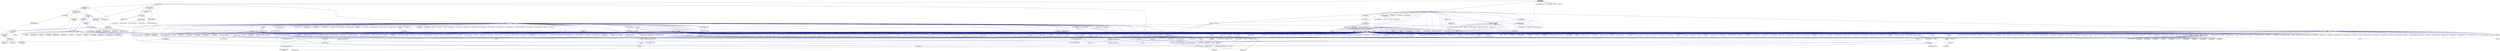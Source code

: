 digraph "coroutine.hpp"
{
  edge [fontname="Helvetica",fontsize="10",labelfontname="Helvetica",labelfontsize="10"];
  node [fontname="Helvetica",fontsize="10",shape=record];
  Node79 [label="coroutine.hpp",height=0.2,width=0.4,color="black", fillcolor="grey75", style="filled", fontcolor="black"];
  Node79 -> Node80 [dir="back",color="midnightblue",fontsize="10",style="solid",fontname="Helvetica"];
  Node80 [label="locking_hook.hpp",height=0.2,width=0.4,color="black", fillcolor="white", style="filled",URL="$d3/dff/locking__hook_8hpp.html"];
  Node80 -> Node81 [dir="back",color="midnightblue",fontsize="10",style="solid",fontname="Helvetica"];
  Node81 [label="simple_central_tuplespace.hpp",height=0.2,width=0.4,color="black", fillcolor="white", style="filled",URL="$db/d69/server_2simple__central__tuplespace_8hpp.html"];
  Node81 -> Node82 [dir="back",color="midnightblue",fontsize="10",style="solid",fontname="Helvetica"];
  Node82 [label="simple_central_tuplespace.cpp",height=0.2,width=0.4,color="black", fillcolor="white", style="filled",URL="$d3/dec/simple__central__tuplespace_8cpp.html"];
  Node81 -> Node83 [dir="back",color="midnightblue",fontsize="10",style="solid",fontname="Helvetica"];
  Node83 [label="simple_central_tuplespace.hpp",height=0.2,width=0.4,color="black", fillcolor="white", style="filled",URL="$d0/d4b/stubs_2simple__central__tuplespace_8hpp.html"];
  Node83 -> Node84 [dir="back",color="midnightblue",fontsize="10",style="solid",fontname="Helvetica"];
  Node84 [label="simple_central_tuplespace.hpp",height=0.2,width=0.4,color="black", fillcolor="white", style="filled",URL="$d5/ddd/simple__central__tuplespace_8hpp.html"];
  Node84 -> Node85 [dir="back",color="midnightblue",fontsize="10",style="solid",fontname="Helvetica"];
  Node85 [label="simple_central_tuplespace\l_client.cpp",height=0.2,width=0.4,color="black", fillcolor="white", style="filled",URL="$d1/d7b/simple__central__tuplespace__client_8cpp.html"];
  Node80 -> Node86 [dir="back",color="midnightblue",fontsize="10",style="solid",fontname="Helvetica"];
  Node86 [label="tuples_warehouse.hpp",height=0.2,width=0.4,color="black", fillcolor="white", style="filled",URL="$da/de6/tuples__warehouse_8hpp.html"];
  Node86 -> Node81 [dir="back",color="midnightblue",fontsize="10",style="solid",fontname="Helvetica"];
  Node80 -> Node87 [dir="back",color="midnightblue",fontsize="10",style="solid",fontname="Helvetica"];
  Node87 [label="partitioned_vector\l_component_decl.hpp",height=0.2,width=0.4,color="black", fillcolor="white", style="filled",URL="$dd/d10/partitioned__vector__component__decl_8hpp.html"];
  Node87 -> Node88 [dir="back",color="midnightblue",fontsize="10",style="solid",fontname="Helvetica"];
  Node88 [label="view_element.hpp",height=0.2,width=0.4,color="black", fillcolor="white", style="filled",URL="$de/d49/view__element_8hpp.html"];
  Node88 -> Node89 [dir="back",color="midnightblue",fontsize="10",style="solid",fontname="Helvetica"];
  Node89 [label="partitioned_vector\l_local_view_iterator.hpp",height=0.2,width=0.4,color="black", fillcolor="white", style="filled",URL="$d2/dd5/partitioned__vector__local__view__iterator_8hpp.html"];
  Node89 -> Node90 [dir="back",color="midnightblue",fontsize="10",style="solid",fontname="Helvetica"];
  Node90 [label="partitioned_vector\l_local_view.hpp",height=0.2,width=0.4,color="black", fillcolor="white", style="filled",URL="$d3/de6/partitioned__vector__local__view_8hpp.html"];
  Node90 -> Node91 [dir="back",color="midnightblue",fontsize="10",style="solid",fontname="Helvetica"];
  Node91 [label="partitioned_vector\l_view.hpp",height=0.2,width=0.4,color="black", fillcolor="white", style="filled",URL="$d9/db2/include_2partitioned__vector__view_8hpp.html"];
  Node91 -> Node92 [dir="back",color="midnightblue",fontsize="10",style="solid",fontname="Helvetica"];
  Node92 [label="partitioned_vector\l_subview.cpp",height=0.2,width=0.4,color="black", fillcolor="white", style="filled",URL="$dc/d09/partitioned__vector__subview_8cpp.html"];
  Node91 -> Node93 [dir="back",color="midnightblue",fontsize="10",style="solid",fontname="Helvetica"];
  Node93 [label="partitioned_vector\l_view.cpp",height=0.2,width=0.4,color="black", fillcolor="white", style="filled",URL="$d9/dcf/partitioned__vector__view_8cpp.html"];
  Node91 -> Node94 [dir="back",color="midnightblue",fontsize="10",style="solid",fontname="Helvetica"];
  Node94 [label="partitioned_vector\l_view_iterator.cpp",height=0.2,width=0.4,color="black", fillcolor="white", style="filled",URL="$d6/d94/partitioned__vector__view__iterator_8cpp.html"];
  Node90 -> Node92 [dir="back",color="midnightblue",fontsize="10",style="solid",fontname="Helvetica"];
  Node90 -> Node93 [dir="back",color="midnightblue",fontsize="10",style="solid",fontname="Helvetica"];
  Node88 -> Node95 [dir="back",color="midnightblue",fontsize="10",style="solid",fontname="Helvetica"];
  Node95 [label="partitioned_vector\l_view_iterator.hpp",height=0.2,width=0.4,color="black", fillcolor="white", style="filled",URL="$df/d4b/partitioned__vector__view__iterator_8hpp.html"];
  Node95 -> Node96 [dir="back",color="midnightblue",fontsize="10",style="solid",fontname="Helvetica"];
  Node96 [label="partitioned_vector\l_view.hpp",height=0.2,width=0.4,color="black", fillcolor="white", style="filled",URL="$da/dc2/components_2containers_2partitioned__vector_2partitioned__vector__view_8hpp.html"];
  Node96 -> Node97 [dir="back",color="midnightblue",fontsize="10",style="solid",fontname="Helvetica"];
  Node97 [label="coarray.hpp",height=0.2,width=0.4,color="red", fillcolor="white", style="filled",URL="$d0/da7/coarray_8hpp.html"];
  Node96 -> Node90 [dir="back",color="midnightblue",fontsize="10",style="solid",fontname="Helvetica"];
  Node96 -> Node91 [dir="back",color="midnightblue",fontsize="10",style="solid",fontname="Helvetica"];
  Node96 -> Node92 [dir="back",color="midnightblue",fontsize="10",style="solid",fontname="Helvetica"];
  Node96 -> Node93 [dir="back",color="midnightblue",fontsize="10",style="solid",fontname="Helvetica"];
  Node87 -> Node100 [dir="back",color="midnightblue",fontsize="10",style="solid",fontname="Helvetica"];
  Node100 [label="partitioned_vector\l_component.hpp",height=0.2,width=0.4,color="black", fillcolor="white", style="filled",URL="$d6/d38/partitioned__vector__component_8hpp.html"];
  Node100 -> Node101 [dir="back",color="midnightblue",fontsize="10",style="solid",fontname="Helvetica"];
  Node101 [label="partitioned_vector\l_component.cpp",height=0.2,width=0.4,color="black", fillcolor="white", style="filled",URL="$dc/db9/partitioned__vector__component_8cpp.html"];
  Node100 -> Node102 [dir="back",color="midnightblue",fontsize="10",style="solid",fontname="Helvetica"];
  Node102 [label="partitioned_vector\l_component_double.cpp",height=0.2,width=0.4,color="black", fillcolor="white", style="filled",URL="$d7/d93/partitioned__vector__component__double_8cpp.html"];
  Node100 -> Node103 [dir="back",color="midnightblue",fontsize="10",style="solid",fontname="Helvetica"];
  Node103 [label="partitioned_vector\l_component_int.cpp",height=0.2,width=0.4,color="black", fillcolor="white", style="filled",URL="$d6/d01/partitioned__vector__component__int_8cpp.html"];
  Node100 -> Node104 [dir="back",color="midnightblue",fontsize="10",style="solid",fontname="Helvetica"];
  Node104 [label="partitioned_vector\l_component_std_string.cpp",height=0.2,width=0.4,color="black", fillcolor="white", style="filled",URL="$d8/df2/partitioned__vector__component__std__string_8cpp.html"];
  Node87 -> Node105 [dir="back",color="midnightblue",fontsize="10",style="solid",fontname="Helvetica"];
  Node105 [label="partitioned_vector\l_decl.hpp",height=0.2,width=0.4,color="black", fillcolor="white", style="filled",URL="$d2/d77/partitioned__vector__decl_8hpp.html"];
  Node105 -> Node106 [dir="back",color="midnightblue",fontsize="10",style="solid",fontname="Helvetica"];
  Node106 [label="partitioned_vector.hpp",height=0.2,width=0.4,color="black", fillcolor="white", style="filled",URL="$dc/d76/components_2containers_2partitioned__vector_2partitioned__vector_8hpp.html"];
  Node106 -> Node97 [dir="back",color="midnightblue",fontsize="10",style="solid",fontname="Helvetica"];
  Node106 -> Node96 [dir="back",color="midnightblue",fontsize="10",style="solid",fontname="Helvetica"];
  Node106 -> Node107 [dir="back",color="midnightblue",fontsize="10",style="solid",fontname="Helvetica"];
  Node107 [label="partitioned_vector.hpp",height=0.2,width=0.4,color="red", fillcolor="white", style="filled",URL="$d5/d83/include_2partitioned__vector_8hpp.html"];
  Node107 -> Node108 [dir="back",color="midnightblue",fontsize="10",style="solid",fontname="Helvetica"];
  Node108 [label="partitioned_vector\l_spmd_foreach.cpp",height=0.2,width=0.4,color="black", fillcolor="white", style="filled",URL="$db/d7c/partitioned__vector__spmd__foreach_8cpp.html"];
  Node107 -> Node109 [dir="back",color="midnightblue",fontsize="10",style="solid",fontname="Helvetica"];
  Node109 [label="transpose_serial_vector.cpp",height=0.2,width=0.4,color="black", fillcolor="white", style="filled",URL="$d4/d04/transpose__serial__vector_8cpp.html"];
  Node107 -> Node110 [dir="back",color="midnightblue",fontsize="10",style="solid",fontname="Helvetica"];
  Node110 [label="minmax_element_performance.cpp",height=0.2,width=0.4,color="black", fillcolor="white", style="filled",URL="$d9/d93/minmax__element__performance_8cpp.html"];
  Node107 -> Node111 [dir="back",color="midnightblue",fontsize="10",style="solid",fontname="Helvetica"];
  Node111 [label="partitioned_vector\l_2201.cpp",height=0.2,width=0.4,color="black", fillcolor="white", style="filled",URL="$dc/d39/partitioned__vector__2201_8cpp.html"];
  Node106 -> Node101 [dir="back",color="midnightblue",fontsize="10",style="solid",fontname="Helvetica"];
  Node106 -> Node102 [dir="back",color="midnightblue",fontsize="10",style="solid",fontname="Helvetica"];
  Node106 -> Node103 [dir="back",color="midnightblue",fontsize="10",style="solid",fontname="Helvetica"];
  Node106 -> Node104 [dir="back",color="midnightblue",fontsize="10",style="solid",fontname="Helvetica"];
  Node105 -> Node118 [dir="back",color="midnightblue",fontsize="10",style="solid",fontname="Helvetica"];
  Node118 [label="partitioned_vector\l_component_impl.hpp",height=0.2,width=0.4,color="black", fillcolor="white", style="filled",URL="$d1/d79/partitioned__vector__component__impl_8hpp.html"];
  Node118 -> Node100 [dir="back",color="midnightblue",fontsize="10",style="solid",fontname="Helvetica"];
  Node118 -> Node119 [dir="back",color="midnightblue",fontsize="10",style="solid",fontname="Helvetica"];
  Node119 [label="partitioned_vector\l_impl.hpp",height=0.2,width=0.4,color="black", fillcolor="white", style="filled",URL="$d0/db1/partitioned__vector__impl_8hpp.html"];
  Node119 -> Node106 [dir="back",color="midnightblue",fontsize="10",style="solid",fontname="Helvetica"];
  Node105 -> Node119 [dir="back",color="midnightblue",fontsize="10",style="solid",fontname="Helvetica"];
  Node105 -> Node120 [dir="back",color="midnightblue",fontsize="10",style="solid",fontname="Helvetica"];
  Node120 [label="partitioned_vector\l_predef.hpp",height=0.2,width=0.4,color="black", fillcolor="white", style="filled",URL="$d4/dc4/components_2containers_2partitioned__vector_2partitioned__vector__predef_8hpp.html"];
  Node120 -> Node121 [dir="back",color="midnightblue",fontsize="10",style="solid",fontname="Helvetica"];
  Node121 [label="partitioned_vector\l_predef.hpp",height=0.2,width=0.4,color="black", fillcolor="white", style="filled",URL="$db/dea/include_2partitioned__vector__predef_8hpp.html"];
  Node121 -> Node122 [dir="back",color="midnightblue",fontsize="10",style="solid",fontname="Helvetica"];
  Node122 [label="partitioned_vector\l_foreach.cpp",height=0.2,width=0.4,color="black", fillcolor="white", style="filled",URL="$df/d5f/partitioned__vector__foreach_8cpp.html"];
  Node121 -> Node92 [dir="back",color="midnightblue",fontsize="10",style="solid",fontname="Helvetica"];
  Node121 -> Node93 [dir="back",color="midnightblue",fontsize="10",style="solid",fontname="Helvetica"];
  Node121 -> Node94 [dir="back",color="midnightblue",fontsize="10",style="solid",fontname="Helvetica"];
  Node121 -> Node123 [dir="back",color="midnightblue",fontsize="10",style="solid",fontname="Helvetica"];
  Node123 [label="partitioned_vector\l_copy.cpp",height=0.2,width=0.4,color="black", fillcolor="white", style="filled",URL="$d9/d91/partitioned__vector__copy_8cpp.html"];
  Node121 -> Node113 [dir="back",color="midnightblue",fontsize="10",style="solid",fontname="Helvetica"];
  Node113 [label="partitioned_vector\l_exclusive_scan.cpp",height=0.2,width=0.4,color="black", fillcolor="white", style="filled",URL="$d2/dda/partitioned__vector__exclusive__scan_8cpp.html"];
  Node121 -> Node124 [dir="back",color="midnightblue",fontsize="10",style="solid",fontname="Helvetica"];
  Node124 [label="partitioned_vector\l_fill.cpp",height=0.2,width=0.4,color="black", fillcolor="white", style="filled",URL="$de/d66/partitioned__vector__fill_8cpp.html"];
  Node121 -> Node125 [dir="back",color="midnightblue",fontsize="10",style="solid",fontname="Helvetica"];
  Node125 [label="partitioned_vector\l_for_each.cpp",height=0.2,width=0.4,color="black", fillcolor="white", style="filled",URL="$de/dc8/partitioned__vector__for__each_8cpp.html"];
  Node121 -> Node126 [dir="back",color="midnightblue",fontsize="10",style="solid",fontname="Helvetica"];
  Node126 [label="partitioned_vector\l_handle_values.cpp",height=0.2,width=0.4,color="black", fillcolor="white", style="filled",URL="$dc/dcb/partitioned__vector__handle__values_8cpp.html"];
  Node121 -> Node114 [dir="back",color="midnightblue",fontsize="10",style="solid",fontname="Helvetica"];
  Node114 [label="partitioned_vector\l_inclusive_scan.cpp",height=0.2,width=0.4,color="black", fillcolor="white", style="filled",URL="$d0/dd9/partitioned__vector__inclusive__scan_8cpp.html"];
  Node121 -> Node127 [dir="back",color="midnightblue",fontsize="10",style="solid",fontname="Helvetica"];
  Node127 [label="partitioned_vector\l_iter.cpp",height=0.2,width=0.4,color="black", fillcolor="white", style="filled",URL="$dc/ddf/partitioned__vector__iter_8cpp.html"];
  Node121 -> Node128 [dir="back",color="midnightblue",fontsize="10",style="solid",fontname="Helvetica"];
  Node128 [label="partitioned_vector\l_move.cpp",height=0.2,width=0.4,color="black", fillcolor="white", style="filled",URL="$d8/d25/partitioned__vector__move_8cpp.html"];
  Node121 -> Node129 [dir="back",color="midnightblue",fontsize="10",style="solid",fontname="Helvetica"];
  Node129 [label="partitioned_vector\l_reduce.cpp",height=0.2,width=0.4,color="black", fillcolor="white", style="filled",URL="$d0/d35/partitioned__vector__reduce_8cpp.html"];
  Node121 -> Node130 [dir="back",color="midnightblue",fontsize="10",style="solid",fontname="Helvetica"];
  Node130 [label="partitioned_vector\l_transform.cpp",height=0.2,width=0.4,color="black", fillcolor="white", style="filled",URL="$d5/dda/partitioned__vector__transform_8cpp.html"];
  Node121 -> Node131 [dir="back",color="midnightblue",fontsize="10",style="solid",fontname="Helvetica"];
  Node131 [label="partitioned_vector\l_transform_binary.cpp",height=0.2,width=0.4,color="black", fillcolor="white", style="filled",URL="$d8/d95/partitioned__vector__transform__binary_8cpp.html"];
  Node121 -> Node132 [dir="back",color="midnightblue",fontsize="10",style="solid",fontname="Helvetica"];
  Node132 [label="partitioned_vector\l_transform_reduce.cpp",height=0.2,width=0.4,color="black", fillcolor="white", style="filled",URL="$d7/dab/partitioned__vector__transform__reduce_8cpp.html"];
  Node121 -> Node133 [dir="back",color="midnightblue",fontsize="10",style="solid",fontname="Helvetica"];
  Node133 [label="partitioned_vector\l_transform_scan.cpp",height=0.2,width=0.4,color="black", fillcolor="white", style="filled",URL="$d5/d12/partitioned__vector__transform__scan_8cpp.html"];
  Node105 -> Node134 [dir="back",color="midnightblue",fontsize="10",style="solid",fontname="Helvetica"];
  Node134 [label="partitioned_vector.hpp",height=0.2,width=0.4,color="black", fillcolor="white", style="filled",URL="$de/d3e/runtime_2serialization_2partitioned__vector_8hpp.html"];
  Node134 -> Node135 [dir="back",color="midnightblue",fontsize="10",style="solid",fontname="Helvetica"];
  Node135 [label="serialization.hpp",height=0.2,width=0.4,color="red", fillcolor="white", style="filled",URL="$d8/d21/serialization_8hpp.html"];
  Node135 -> Node136 [dir="back",color="midnightblue",fontsize="10",style="solid",fontname="Helvetica"];
  Node136 [label="template_function_accumulator.cpp",height=0.2,width=0.4,color="black", fillcolor="white", style="filled",URL="$d5/d02/template__function__accumulator_8cpp.html"];
  Node135 -> Node137 [dir="back",color="midnightblue",fontsize="10",style="solid",fontname="Helvetica"];
  Node137 [label="cancelable_action.cpp",height=0.2,width=0.4,color="black", fillcolor="white", style="filled",URL="$d5/d0c/cancelable__action_8cpp.html"];
  Node135 -> Node138 [dir="back",color="midnightblue",fontsize="10",style="solid",fontname="Helvetica"];
  Node138 [label="hello_world_component.hpp",height=0.2,width=0.4,color="black", fillcolor="white", style="filled",URL="$df/df0/hello__world__component_8hpp.html"];
  Node138 -> Node139 [dir="back",color="midnightblue",fontsize="10",style="solid",fontname="Helvetica"];
  Node139 [label="hello_world_client.cpp",height=0.2,width=0.4,color="black", fillcolor="white", style="filled",URL="$d5/da6/hello__world__client_8cpp.html"];
  Node138 -> Node140 [dir="back",color="midnightblue",fontsize="10",style="solid",fontname="Helvetica"];
  Node140 [label="hello_world_component.cpp",height=0.2,width=0.4,color="black", fillcolor="white", style="filled",URL="$d8/daa/hello__world__component_8cpp.html"];
  Node135 -> Node150 [dir="back",color="midnightblue",fontsize="10",style="solid",fontname="Helvetica"];
  Node150 [label="pingpong.cpp",height=0.2,width=0.4,color="black", fillcolor="white", style="filled",URL="$dd/d4d/pingpong_8cpp.html"];
  Node135 -> Node151 [dir="back",color="midnightblue",fontsize="10",style="solid",fontname="Helvetica"];
  Node151 [label="sierpinski.cpp",height=0.2,width=0.4,color="black", fillcolor="white", style="filled",URL="$d3/d7e/sierpinski_8cpp.html"];
  Node135 -> Node154 [dir="back",color="midnightblue",fontsize="10",style="solid",fontname="Helvetica"];
  Node154 [label="transpose_block_numa.cpp",height=0.2,width=0.4,color="black", fillcolor="white", style="filled",URL="$dd/d3b/transpose__block__numa_8cpp.html"];
  Node135 -> Node155 [dir="back",color="midnightblue",fontsize="10",style="solid",fontname="Helvetica"];
  Node155 [label="osu_bcast.cpp",height=0.2,width=0.4,color="black", fillcolor="white", style="filled",URL="$d3/dca/osu__bcast_8cpp.html"];
  Node135 -> Node156 [dir="back",color="midnightblue",fontsize="10",style="solid",fontname="Helvetica"];
  Node156 [label="osu_bibw.cpp",height=0.2,width=0.4,color="black", fillcolor="white", style="filled",URL="$d2/d04/osu__bibw_8cpp.html"];
  Node135 -> Node157 [dir="back",color="midnightblue",fontsize="10",style="solid",fontname="Helvetica"];
  Node157 [label="osu_bw.cpp",height=0.2,width=0.4,color="black", fillcolor="white", style="filled",URL="$d4/d20/osu__bw_8cpp.html"];
  Node135 -> Node158 [dir="back",color="midnightblue",fontsize="10",style="solid",fontname="Helvetica"];
  Node158 [label="osu_latency.cpp",height=0.2,width=0.4,color="black", fillcolor="white", style="filled",URL="$df/d58/osu__latency_8cpp.html"];
  Node135 -> Node159 [dir="back",color="midnightblue",fontsize="10",style="solid",fontname="Helvetica"];
  Node159 [label="osu_multi_lat.cpp",height=0.2,width=0.4,color="black", fillcolor="white", style="filled",URL="$d7/d91/osu__multi__lat_8cpp.html"];
  Node135 -> Node160 [dir="back",color="midnightblue",fontsize="10",style="solid",fontname="Helvetica"];
  Node160 [label="pingpong_performance.cpp",height=0.2,width=0.4,color="black", fillcolor="white", style="filled",URL="$de/d03/pingpong__performance_8cpp.html"];
  Node135 -> Node161 [dir="back",color="midnightblue",fontsize="10",style="solid",fontname="Helvetica"];
  Node161 [label="action_move_semantics.cpp",height=0.2,width=0.4,color="black", fillcolor="white", style="filled",URL="$d4/db3/action__move__semantics_8cpp.html"];
  Node135 -> Node162 [dir="back",color="midnightblue",fontsize="10",style="solid",fontname="Helvetica"];
  Node162 [label="movable_objects.cpp",height=0.2,width=0.4,color="black", fillcolor="white", style="filled",URL="$d8/d65/movable__objects_8cpp.html"];
  Node135 -> Node163 [dir="back",color="midnightblue",fontsize="10",style="solid",fontname="Helvetica"];
  Node163 [label="duplicate_id_registration\l_1596.cpp",height=0.2,width=0.4,color="black", fillcolor="white", style="filled",URL="$db/d8d/duplicate__id__registration__1596_8cpp.html"];
  Node135 -> Node165 [dir="back",color="midnightblue",fontsize="10",style="solid",fontname="Helvetica"];
  Node165 [label="managed_refcnt_checker.cpp",height=0.2,width=0.4,color="black", fillcolor="white", style="filled",URL="$d3/d8d/managed__refcnt__checker_8cpp.html"];
  Node135 -> Node166 [dir="back",color="midnightblue",fontsize="10",style="solid",fontname="Helvetica"];
  Node166 [label="simple_mobile_object.cpp",height=0.2,width=0.4,color="black", fillcolor="white", style="filled",URL="$d2/da7/simple__mobile__object_8cpp.html"];
  Node135 -> Node167 [dir="back",color="midnightblue",fontsize="10",style="solid",fontname="Helvetica"];
  Node167 [label="simple_refcnt_checker.cpp",height=0.2,width=0.4,color="black", fillcolor="white", style="filled",URL="$df/d16/simple__refcnt__checker_8cpp.html"];
  Node135 -> Node168 [dir="back",color="midnightblue",fontsize="10",style="solid",fontname="Helvetica"];
  Node168 [label="copy_component.cpp",height=0.2,width=0.4,color="black", fillcolor="white", style="filled",URL="$d5/d8d/copy__component_8cpp.html"];
  Node135 -> Node169 [dir="back",color="midnightblue",fontsize="10",style="solid",fontname="Helvetica"];
  Node169 [label="get_gid.cpp",height=0.2,width=0.4,color="black", fillcolor="white", style="filled",URL="$dc/dc1/get__gid_8cpp.html"];
  Node135 -> Node170 [dir="back",color="midnightblue",fontsize="10",style="solid",fontname="Helvetica"];
  Node170 [label="migrate_component.cpp",height=0.2,width=0.4,color="black", fillcolor="white", style="filled",URL="$dc/d78/migrate__component_8cpp.html"];
  Node135 -> Node171 [dir="back",color="midnightblue",fontsize="10",style="solid",fontname="Helvetica"];
  Node171 [label="migrate_component_to\l_storage.cpp",height=0.2,width=0.4,color="black", fillcolor="white", style="filled",URL="$dd/d02/migrate__component__to__storage_8cpp.html"];
  Node87 -> Node120 [dir="back",color="midnightblue",fontsize="10",style="solid",fontname="Helvetica"];
  Node87 -> Node172 [dir="back",color="midnightblue",fontsize="10",style="solid",fontname="Helvetica"];
  Node172 [label="partitioned_vector\l_segmented_iterator.hpp",height=0.2,width=0.4,color="black", fillcolor="white", style="filled",URL="$dc/dea/partitioned__vector__segmented__iterator_8hpp.html"];
  Node172 -> Node88 [dir="back",color="midnightblue",fontsize="10",style="solid",fontname="Helvetica"];
  Node172 -> Node105 [dir="back",color="midnightblue",fontsize="10",style="solid",fontname="Helvetica"];
  Node172 -> Node119 [dir="back",color="midnightblue",fontsize="10",style="solid",fontname="Helvetica"];
  Node172 -> Node96 [dir="back",color="midnightblue",fontsize="10",style="solid",fontname="Helvetica"];
  Node172 -> Node95 [dir="back",color="midnightblue",fontsize="10",style="solid",fontname="Helvetica"];
  Node80 -> Node118 [dir="back",color="midnightblue",fontsize="10",style="solid",fontname="Helvetica"];
  Node80 -> Node173 [dir="back",color="midnightblue",fontsize="10",style="solid",fontname="Helvetica"];
  Node173 [label="partition_unordered\l_map_component.hpp",height=0.2,width=0.4,color="black", fillcolor="white", style="filled",URL="$d8/df3/partition__unordered__map__component_8hpp.html"];
  Node173 -> Node174 [dir="back",color="midnightblue",fontsize="10",style="solid",fontname="Helvetica"];
  Node174 [label="unordered_map.hpp",height=0.2,width=0.4,color="black", fillcolor="white", style="filled",URL="$d9/ddf/hpx_2components_2containers_2unordered_2unordered__map_8hpp.html"];
  Node174 -> Node175 [dir="back",color="midnightblue",fontsize="10",style="solid",fontname="Helvetica"];
  Node175 [label="component_storage.hpp",height=0.2,width=0.4,color="black", fillcolor="white", style="filled",URL="$d6/d36/components_2component__storage_2server_2component__storage_8hpp.html"];
  Node175 -> Node176 [dir="back",color="midnightblue",fontsize="10",style="solid",fontname="Helvetica"];
  Node176 [label="component_storage.hpp",height=0.2,width=0.4,color="red", fillcolor="white", style="filled",URL="$d0/dd6/components_2component__storage_2component__storage_8hpp.html"];
  Node175 -> Node180 [dir="back",color="midnightblue",fontsize="10",style="solid",fontname="Helvetica"];
  Node180 [label="migrate_from_storage.hpp",height=0.2,width=0.4,color="red", fillcolor="white", style="filled",URL="$d3/d9f/server_2migrate__from__storage_8hpp.html"];
  Node175 -> Node182 [dir="back",color="midnightblue",fontsize="10",style="solid",fontname="Helvetica"];
  Node182 [label="migrate_to_storage.hpp",height=0.2,width=0.4,color="red", fillcolor="white", style="filled",URL="$d4/d4c/server_2migrate__to__storage_8hpp.html"];
  Node175 -> Node184 [dir="back",color="midnightblue",fontsize="10",style="solid",fontname="Helvetica"];
  Node184 [label="component_storage_server.cpp",height=0.2,width=0.4,color="black", fillcolor="white", style="filled",URL="$d4/dcb/component__storage__server_8cpp.html"];
  Node174 -> Node185 [dir="back",color="midnightblue",fontsize="10",style="solid",fontname="Helvetica"];
  Node185 [label="unordered_map.hpp",height=0.2,width=0.4,color="black", fillcolor="white", style="filled",URL="$d6/d06/hpx_2include_2unordered__map_8hpp.html"];
  Node185 -> Node186 [dir="back",color="midnightblue",fontsize="10",style="solid",fontname="Helvetica"];
  Node186 [label="unordered_map.cpp",height=0.2,width=0.4,color="black", fillcolor="white", style="filled",URL="$d1/d75/unordered__map_8cpp.html"];
  Node174 -> Node187 [dir="back",color="midnightblue",fontsize="10",style="solid",fontname="Helvetica"];
  Node187 [label="partition_unordered\l_map_component.cpp",height=0.2,width=0.4,color="black", fillcolor="white", style="filled",URL="$d5/d34/partition__unordered__map__component_8cpp.html"];
  Node173 -> Node188 [dir="back",color="midnightblue",fontsize="10",style="solid",fontname="Helvetica"];
  Node188 [label="unordered_map_segmented\l_iterator.hpp",height=0.2,width=0.4,color="black", fillcolor="white", style="filled",URL="$dc/dfd/unordered__map__segmented__iterator_8hpp.html"];
  Node188 -> Node174 [dir="back",color="midnightblue",fontsize="10",style="solid",fontname="Helvetica"];
  Node173 -> Node187 [dir="back",color="midnightblue",fontsize="10",style="solid",fontname="Helvetica"];
  Node80 -> Node189 [dir="back",color="midnightblue",fontsize="10",style="solid",fontname="Helvetica"];
  Node189 [label="components.hpp",height=0.2,width=0.4,color="black", fillcolor="white", style="filled",URL="$d2/d8d/components_8hpp.html"];
  Node189 -> Node190 [dir="back",color="midnightblue",fontsize="10",style="solid",fontname="Helvetica"];
  Node190 [label="accumulator.hpp",height=0.2,width=0.4,color="black", fillcolor="white", style="filled",URL="$d4/d9d/server_2accumulator_8hpp.html"];
  Node190 -> Node191 [dir="back",color="midnightblue",fontsize="10",style="solid",fontname="Helvetica"];
  Node191 [label="accumulator.cpp",height=0.2,width=0.4,color="black", fillcolor="white", style="filled",URL="$d1/d81/accumulator_8cpp.html"];
  Node190 -> Node192 [dir="back",color="midnightblue",fontsize="10",style="solid",fontname="Helvetica"];
  Node192 [label="accumulator.hpp",height=0.2,width=0.4,color="black", fillcolor="white", style="filled",URL="$d8/d5e/accumulator_8hpp.html"];
  Node192 -> Node193 [dir="back",color="midnightblue",fontsize="10",style="solid",fontname="Helvetica"];
  Node193 [label="accumulator_client.cpp",height=0.2,width=0.4,color="black", fillcolor="white", style="filled",URL="$d7/dd0/accumulator__client_8cpp.html"];
  Node189 -> Node192 [dir="back",color="midnightblue",fontsize="10",style="solid",fontname="Helvetica"];
  Node189 -> Node194 [dir="back",color="midnightblue",fontsize="10",style="solid",fontname="Helvetica"];
  Node194 [label="template_accumulator.hpp",height=0.2,width=0.4,color="black", fillcolor="white", style="filled",URL="$d0/d3f/server_2template__accumulator_8hpp.html"];
  Node194 -> Node195 [dir="back",color="midnightblue",fontsize="10",style="solid",fontname="Helvetica"];
  Node195 [label="template_accumulator.hpp",height=0.2,width=0.4,color="black", fillcolor="white", style="filled",URL="$dd/da9/template__accumulator_8hpp.html"];
  Node195 -> Node196 [dir="back",color="midnightblue",fontsize="10",style="solid",fontname="Helvetica"];
  Node196 [label="template_accumulator\l_client.cpp",height=0.2,width=0.4,color="black", fillcolor="white", style="filled",URL="$df/d93/template__accumulator__client_8cpp.html"];
  Node189 -> Node197 [dir="back",color="midnightblue",fontsize="10",style="solid",fontname="Helvetica"];
  Node197 [label="template_function_accumulator.hpp",height=0.2,width=0.4,color="black", fillcolor="white", style="filled",URL="$d7/da6/server_2template__function__accumulator_8hpp.html"];
  Node197 -> Node136 [dir="back",color="midnightblue",fontsize="10",style="solid",fontname="Helvetica"];
  Node197 -> Node198 [dir="back",color="midnightblue",fontsize="10",style="solid",fontname="Helvetica"];
  Node198 [label="template_function_accumulator.hpp",height=0.2,width=0.4,color="black", fillcolor="white", style="filled",URL="$d3/de9/template__function__accumulator_8hpp.html"];
  Node198 -> Node199 [dir="back",color="midnightblue",fontsize="10",style="solid",fontname="Helvetica"];
  Node199 [label="template_function_accumulator\l_client.cpp",height=0.2,width=0.4,color="black", fillcolor="white", style="filled",URL="$d0/dc6/template__function__accumulator__client_8cpp.html"];
  Node189 -> Node195 [dir="back",color="midnightblue",fontsize="10",style="solid",fontname="Helvetica"];
  Node189 -> Node136 [dir="back",color="midnightblue",fontsize="10",style="solid",fontname="Helvetica"];
  Node189 -> Node198 [dir="back",color="midnightblue",fontsize="10",style="solid",fontname="Helvetica"];
  Node189 -> Node200 [dir="back",color="midnightblue",fontsize="10",style="solid",fontname="Helvetica"];
  Node200 [label="allgather_module.cpp",height=0.2,width=0.4,color="black", fillcolor="white", style="filled",URL="$df/de4/allgather__module_8cpp.html"];
  Node189 -> Node201 [dir="back",color="midnightblue",fontsize="10",style="solid",fontname="Helvetica"];
  Node201 [label="allgather.hpp",height=0.2,width=0.4,color="black", fillcolor="white", style="filled",URL="$d4/d4a/allgather_8hpp.html"];
  Node201 -> Node200 [dir="back",color="midnightblue",fontsize="10",style="solid",fontname="Helvetica"];
  Node201 -> Node202 [dir="back",color="midnightblue",fontsize="10",style="solid",fontname="Helvetica"];
  Node202 [label="allgather.cpp",height=0.2,width=0.4,color="black", fillcolor="white", style="filled",URL="$d7/d06/allgather_8cpp.html"];
  Node201 -> Node203 [dir="back",color="midnightblue",fontsize="10",style="solid",fontname="Helvetica"];
  Node203 [label="ag_client.cpp",height=0.2,width=0.4,color="black", fillcolor="white", style="filled",URL="$d4/d5d/ag__client_8cpp.html"];
  Node189 -> Node204 [dir="back",color="midnightblue",fontsize="10",style="solid",fontname="Helvetica"];
  Node204 [label="allgather_and_gate.hpp",height=0.2,width=0.4,color="black", fillcolor="white", style="filled",URL="$d9/dbb/allgather__and__gate_8hpp.html"];
  Node204 -> Node200 [dir="back",color="midnightblue",fontsize="10",style="solid",fontname="Helvetica"];
  Node204 -> Node205 [dir="back",color="midnightblue",fontsize="10",style="solid",fontname="Helvetica"];
  Node205 [label="allgather_and_gate.cpp",height=0.2,width=0.4,color="black", fillcolor="white", style="filled",URL="$d1/d56/allgather__and__gate_8cpp.html"];
  Node204 -> Node203 [dir="back",color="midnightblue",fontsize="10",style="solid",fontname="Helvetica"];
  Node189 -> Node137 [dir="back",color="midnightblue",fontsize="10",style="solid",fontname="Helvetica"];
  Node189 -> Node206 [dir="back",color="midnightblue",fontsize="10",style="solid",fontname="Helvetica"];
  Node206 [label="cancelable_action.hpp",height=0.2,width=0.4,color="black", fillcolor="white", style="filled",URL="$d5/d4d/server_2cancelable__action_8hpp.html"];
  Node206 -> Node137 [dir="back",color="midnightblue",fontsize="10",style="solid",fontname="Helvetica"];
  Node206 -> Node207 [dir="back",color="midnightblue",fontsize="10",style="solid",fontname="Helvetica"];
  Node207 [label="cancelable_action.hpp",height=0.2,width=0.4,color="black", fillcolor="white", style="filled",URL="$d0/da3/stubs_2cancelable__action_8hpp.html"];
  Node207 -> Node208 [dir="back",color="midnightblue",fontsize="10",style="solid",fontname="Helvetica"];
  Node208 [label="cancelable_action.hpp",height=0.2,width=0.4,color="black", fillcolor="white", style="filled",URL="$d6/d28/cancelable__action_8hpp.html"];
  Node208 -> Node209 [dir="back",color="midnightblue",fontsize="10",style="solid",fontname="Helvetica"];
  Node209 [label="cancelable_action_client.cpp",height=0.2,width=0.4,color="black", fillcolor="white", style="filled",URL="$d1/db8/cancelable__action__client_8cpp.html"];
  Node189 -> Node208 [dir="back",color="midnightblue",fontsize="10",style="solid",fontname="Helvetica"];
  Node189 -> Node138 [dir="back",color="midnightblue",fontsize="10",style="solid",fontname="Helvetica"];
  Node189 -> Node210 [dir="back",color="midnightblue",fontsize="10",style="solid",fontname="Helvetica"];
  Node210 [label="row.hpp",height=0.2,width=0.4,color="black", fillcolor="white", style="filled",URL="$de/d74/server_2row_8hpp.html"];
  Node210 -> Node211 [dir="back",color="midnightblue",fontsize="10",style="solid",fontname="Helvetica"];
  Node211 [label="row.hpp",height=0.2,width=0.4,color="black", fillcolor="white", style="filled",URL="$dc/d69/row_8hpp.html"];
  Node211 -> Node212 [dir="back",color="midnightblue",fontsize="10",style="solid",fontname="Helvetica"];
  Node212 [label="grid.hpp",height=0.2,width=0.4,color="black", fillcolor="white", style="filled",URL="$dc/d8a/grid_8hpp.html"];
  Node212 -> Node213 [dir="back",color="midnightblue",fontsize="10",style="solid",fontname="Helvetica"];
  Node213 [label="jacobi.cpp",height=0.2,width=0.4,color="black", fillcolor="white", style="filled",URL="$d2/d27/jacobi_8cpp.html"];
  Node212 -> Node214 [dir="back",color="midnightblue",fontsize="10",style="solid",fontname="Helvetica"];
  Node214 [label="solver.hpp",height=0.2,width=0.4,color="black", fillcolor="white", style="filled",URL="$db/d9a/server_2solver_8hpp.html"];
  Node214 -> Node215 [dir="back",color="midnightblue",fontsize="10",style="solid",fontname="Helvetica"];
  Node215 [label="solver.hpp",height=0.2,width=0.4,color="black", fillcolor="white", style="filled",URL="$d2/d1c/solver_8hpp.html"];
  Node215 -> Node213 [dir="back",color="midnightblue",fontsize="10",style="solid",fontname="Helvetica"];
  Node214 -> Node216 [dir="back",color="midnightblue",fontsize="10",style="solid",fontname="Helvetica"];
  Node216 [label="solver.cpp",height=0.2,width=0.4,color="black", fillcolor="white", style="filled",URL="$d6/d94/solver_8cpp.html"];
  Node212 -> Node215 [dir="back",color="midnightblue",fontsize="10",style="solid",fontname="Helvetica"];
  Node212 -> Node217 [dir="back",color="midnightblue",fontsize="10",style="solid",fontname="Helvetica"];
  Node217 [label="grid.cpp",height=0.2,width=0.4,color="black", fillcolor="white", style="filled",URL="$d6/d1b/jacobi__component_2grid_8cpp.html"];
  Node211 -> Node218 [dir="back",color="midnightblue",fontsize="10",style="solid",fontname="Helvetica"];
  Node218 [label="stencil_iterator.hpp",height=0.2,width=0.4,color="black", fillcolor="white", style="filled",URL="$dc/d5c/server_2stencil__iterator_8hpp.html"];
  Node218 -> Node214 [dir="back",color="midnightblue",fontsize="10",style="solid",fontname="Helvetica"];
  Node218 -> Node219 [dir="back",color="midnightblue",fontsize="10",style="solid",fontname="Helvetica"];
  Node219 [label="stencil_iterator.cpp",height=0.2,width=0.4,color="black", fillcolor="white", style="filled",URL="$d6/de1/server_2stencil__iterator_8cpp.html"];
  Node218 -> Node220 [dir="back",color="midnightblue",fontsize="10",style="solid",fontname="Helvetica"];
  Node220 [label="stencil_iterator.cpp",height=0.2,width=0.4,color="black", fillcolor="white", style="filled",URL="$d7/d71/stencil__iterator_8cpp.html"];
  Node211 -> Node217 [dir="back",color="midnightblue",fontsize="10",style="solid",fontname="Helvetica"];
  Node210 -> Node221 [dir="back",color="midnightblue",fontsize="10",style="solid",fontname="Helvetica"];
  Node221 [label="row.cpp",height=0.2,width=0.4,color="black", fillcolor="white", style="filled",URL="$d3/d86/server_2row_8cpp.html"];
  Node189 -> Node218 [dir="back",color="midnightblue",fontsize="10",style="solid",fontname="Helvetica"];
  Node189 -> Node214 [dir="back",color="midnightblue",fontsize="10",style="solid",fontname="Helvetica"];
  Node189 -> Node222 [dir="back",color="midnightblue",fontsize="10",style="solid",fontname="Helvetica"];
  Node222 [label="jacobi_component.cpp",height=0.2,width=0.4,color="black", fillcolor="white", style="filled",URL="$d1/d25/jacobi__component_8cpp.html"];
  Node189 -> Node223 [dir="back",color="midnightblue",fontsize="10",style="solid",fontname="Helvetica"];
  Node223 [label="nqueen.hpp",height=0.2,width=0.4,color="black", fillcolor="white", style="filled",URL="$de/d58/server_2nqueen_8hpp.html"];
  Node223 -> Node224 [dir="back",color="midnightblue",fontsize="10",style="solid",fontname="Helvetica"];
  Node224 [label="nqueen.cpp",height=0.2,width=0.4,color="black", fillcolor="white", style="filled",URL="$db/dca/nqueen_8cpp.html"];
  Node223 -> Node225 [dir="back",color="midnightblue",fontsize="10",style="solid",fontname="Helvetica"];
  Node225 [label="nqueen.hpp",height=0.2,width=0.4,color="black", fillcolor="white", style="filled",URL="$da/dfd/stubs_2nqueen_8hpp.html"];
  Node225 -> Node226 [dir="back",color="midnightblue",fontsize="10",style="solid",fontname="Helvetica"];
  Node226 [label="nqueen.hpp",height=0.2,width=0.4,color="black", fillcolor="white", style="filled",URL="$d0/d07/nqueen_8hpp.html"];
  Node226 -> Node227 [dir="back",color="midnightblue",fontsize="10",style="solid",fontname="Helvetica"];
  Node227 [label="nqueen_client.cpp",height=0.2,width=0.4,color="black", fillcolor="white", style="filled",URL="$d3/d5e/nqueen__client_8cpp.html"];
  Node189 -> Node228 [dir="back",color="midnightblue",fontsize="10",style="solid",fontname="Helvetica"];
  Node228 [label="sine.cpp",height=0.2,width=0.4,color="black", fillcolor="white", style="filled",URL="$d3/d0d/server_2sine_8cpp.html"];
  Node189 -> Node229 [dir="back",color="midnightblue",fontsize="10",style="solid",fontname="Helvetica"];
  Node229 [label="component_ctors.cpp",height=0.2,width=0.4,color="black", fillcolor="white", style="filled",URL="$d3/d2a/component__ctors_8cpp.html"];
  Node189 -> Node230 [dir="back",color="midnightblue",fontsize="10",style="solid",fontname="Helvetica"];
  Node230 [label="component_in_executable.cpp",height=0.2,width=0.4,color="black", fillcolor="white", style="filled",URL="$d8/d4b/component__in__executable_8cpp.html"];
  Node189 -> Node231 [dir="back",color="midnightblue",fontsize="10",style="solid",fontname="Helvetica"];
  Node231 [label="component_inheritance.cpp",height=0.2,width=0.4,color="black", fillcolor="white", style="filled",URL="$d8/d55/component__inheritance_8cpp.html"];
  Node189 -> Node232 [dir="back",color="midnightblue",fontsize="10",style="solid",fontname="Helvetica"];
  Node232 [label="component_with_executor.cpp",height=0.2,width=0.4,color="black", fillcolor="white", style="filled",URL="$d4/d20/component__with__executor_8cpp.html"];
  Node189 -> Node233 [dir="back",color="midnightblue",fontsize="10",style="solid",fontname="Helvetica"];
  Node233 [label="factorial.cpp",height=0.2,width=0.4,color="black", fillcolor="white", style="filled",URL="$d9/d00/factorial_8cpp.html"];
  Node189 -> Node234 [dir="back",color="midnightblue",fontsize="10",style="solid",fontname="Helvetica"];
  Node234 [label="hello_world.cpp",height=0.2,width=0.4,color="black", fillcolor="white", style="filled",URL="$d0/d67/hello__world_8cpp.html"];
  Node189 -> Node235 [dir="back",color="midnightblue",fontsize="10",style="solid",fontname="Helvetica"];
  Node235 [label="latch_local.cpp",height=0.2,width=0.4,color="black", fillcolor="white", style="filled",URL="$dd/dd3/latch__local_8cpp.html"];
  Node189 -> Node236 [dir="back",color="midnightblue",fontsize="10",style="solid",fontname="Helvetica"];
  Node236 [label="latch_remote.cpp",height=0.2,width=0.4,color="black", fillcolor="white", style="filled",URL="$df/d59/latch__remote_8cpp.html"];
  Node189 -> Node150 [dir="back",color="midnightblue",fontsize="10",style="solid",fontname="Helvetica"];
  Node189 -> Node237 [dir="back",color="midnightblue",fontsize="10",style="solid",fontname="Helvetica"];
  Node237 [label="random_mem_access.hpp",height=0.2,width=0.4,color="black", fillcolor="white", style="filled",URL="$d0/d19/server_2random__mem__access_8hpp.html"];
  Node237 -> Node238 [dir="back",color="midnightblue",fontsize="10",style="solid",fontname="Helvetica"];
  Node238 [label="random_mem_access.cpp",height=0.2,width=0.4,color="black", fillcolor="white", style="filled",URL="$d1/d51/random__mem__access_8cpp.html"];
  Node237 -> Node239 [dir="back",color="midnightblue",fontsize="10",style="solid",fontname="Helvetica"];
  Node239 [label="random_mem_access.hpp",height=0.2,width=0.4,color="black", fillcolor="white", style="filled",URL="$d3/d32/stubs_2random__mem__access_8hpp.html"];
  Node239 -> Node240 [dir="back",color="midnightblue",fontsize="10",style="solid",fontname="Helvetica"];
  Node240 [label="random_mem_access.hpp",height=0.2,width=0.4,color="black", fillcolor="white", style="filled",URL="$db/de8/random__mem__access_8hpp.html"];
  Node240 -> Node241 [dir="back",color="midnightblue",fontsize="10",style="solid",fontname="Helvetica"];
  Node241 [label="random_mem_access_client.cpp",height=0.2,width=0.4,color="black", fillcolor="white", style="filled",URL="$df/d1b/random__mem__access__client_8cpp.html"];
  Node189 -> Node242 [dir="back",color="midnightblue",fontsize="10",style="solid",fontname="Helvetica"];
  Node242 [label="sheneos_compare.cpp",height=0.2,width=0.4,color="black", fillcolor="white", style="filled",URL="$dc/d11/sheneos__compare_8cpp.html"];
  Node189 -> Node243 [dir="back",color="midnightblue",fontsize="10",style="solid",fontname="Helvetica"];
  Node243 [label="throttle.hpp",height=0.2,width=0.4,color="black", fillcolor="white", style="filled",URL="$db/dc9/server_2throttle_8hpp.html"];
  Node243 -> Node244 [dir="back",color="midnightblue",fontsize="10",style="solid",fontname="Helvetica"];
  Node244 [label="throttle.cpp",height=0.2,width=0.4,color="black", fillcolor="white", style="filled",URL="$de/d56/server_2throttle_8cpp.html"];
  Node243 -> Node245 [dir="back",color="midnightblue",fontsize="10",style="solid",fontname="Helvetica"];
  Node245 [label="throttle.hpp",height=0.2,width=0.4,color="black", fillcolor="white", style="filled",URL="$d5/dec/stubs_2throttle_8hpp.html"];
  Node245 -> Node246 [dir="back",color="midnightblue",fontsize="10",style="solid",fontname="Helvetica"];
  Node246 [label="throttle.hpp",height=0.2,width=0.4,color="black", fillcolor="white", style="filled",URL="$d2/d2e/throttle_8hpp.html"];
  Node246 -> Node247 [dir="back",color="midnightblue",fontsize="10",style="solid",fontname="Helvetica"];
  Node247 [label="throttle.cpp",height=0.2,width=0.4,color="black", fillcolor="white", style="filled",URL="$db/d02/throttle_8cpp.html"];
  Node246 -> Node248 [dir="back",color="midnightblue",fontsize="10",style="solid",fontname="Helvetica"];
  Node248 [label="throttle_client.cpp",height=0.2,width=0.4,color="black", fillcolor="white", style="filled",URL="$d0/db7/throttle__client_8cpp.html"];
  Node189 -> Node248 [dir="back",color="midnightblue",fontsize="10",style="solid",fontname="Helvetica"];
  Node189 -> Node81 [dir="back",color="midnightblue",fontsize="10",style="solid",fontname="Helvetica"];
  Node189 -> Node86 [dir="back",color="midnightblue",fontsize="10",style="solid",fontname="Helvetica"];
  Node189 -> Node84 [dir="back",color="midnightblue",fontsize="10",style="solid",fontname="Helvetica"];
  Node189 -> Node249 [dir="back",color="midnightblue",fontsize="10",style="solid",fontname="Helvetica"];
  Node249 [label="iostreams.hpp",height=0.2,width=0.4,color="black", fillcolor="white", style="filled",URL="$de/d22/iostreams_8hpp.html"];
  Node249 -> Node202 [dir="back",color="midnightblue",fontsize="10",style="solid",fontname="Helvetica"];
  Node249 -> Node205 [dir="back",color="midnightblue",fontsize="10",style="solid",fontname="Helvetica"];
  Node249 -> Node250 [dir="back",color="midnightblue",fontsize="10",style="solid",fontname="Helvetica"];
  Node250 [label="async_io_action.cpp",height=0.2,width=0.4,color="black", fillcolor="white", style="filled",URL="$d3/df5/async__io__action_8cpp.html"];
  Node249 -> Node251 [dir="back",color="midnightblue",fontsize="10",style="solid",fontname="Helvetica"];
  Node251 [label="async_io_external.cpp",height=0.2,width=0.4,color="black", fillcolor="white", style="filled",URL="$da/d9a/async__io__external_8cpp.html"];
  Node249 -> Node252 [dir="back",color="midnightblue",fontsize="10",style="solid",fontname="Helvetica"];
  Node252 [label="async_io_low_level.cpp",height=0.2,width=0.4,color="black", fillcolor="white", style="filled",URL="$dc/d10/async__io__low__level_8cpp.html"];
  Node249 -> Node253 [dir="back",color="midnightblue",fontsize="10",style="solid",fontname="Helvetica"];
  Node253 [label="async_io_simple.cpp",height=0.2,width=0.4,color="black", fillcolor="white", style="filled",URL="$da/db7/async__io__simple_8cpp.html"];
  Node249 -> Node254 [dir="back",color="midnightblue",fontsize="10",style="solid",fontname="Helvetica"];
  Node254 [label="os_thread_num.cpp",height=0.2,width=0.4,color="black", fillcolor="white", style="filled",URL="$d2/dfb/os__thread__num_8cpp.html"];
  Node249 -> Node255 [dir="back",color="midnightblue",fontsize="10",style="solid",fontname="Helvetica"];
  Node255 [label="rnd_future_reduce.cpp",height=0.2,width=0.4,color="black", fillcolor="white", style="filled",URL="$d1/db5/rnd__future__reduce_8cpp.html"];
  Node249 -> Node256 [dir="back",color="midnightblue",fontsize="10",style="solid",fontname="Helvetica"];
  Node256 [label="heartbeat_console.cpp",height=0.2,width=0.4,color="black", fillcolor="white", style="filled",URL="$da/de8/heartbeat__console_8cpp.html"];
  Node249 -> Node140 [dir="back",color="midnightblue",fontsize="10",style="solid",fontname="Helvetica"];
  Node249 -> Node213 [dir="back",color="midnightblue",fontsize="10",style="solid",fontname="Helvetica"];
  Node249 -> Node218 [dir="back",color="midnightblue",fontsize="10",style="solid",fontname="Helvetica"];
  Node249 -> Node217 [dir="back",color="midnightblue",fontsize="10",style="solid",fontname="Helvetica"];
  Node249 -> Node257 [dir="back",color="midnightblue",fontsize="10",style="solid",fontname="Helvetica"];
  Node257 [label="access_counter_set.cpp",height=0.2,width=0.4,color="black", fillcolor="white", style="filled",URL="$dc/d52/access__counter__set_8cpp.html"];
  Node249 -> Node258 [dir="back",color="midnightblue",fontsize="10",style="solid",fontname="Helvetica"];
  Node258 [label="1d_wave_equation.cpp",height=0.2,width=0.4,color="black", fillcolor="white", style="filled",URL="$da/dab/1d__wave__equation_8cpp.html"];
  Node249 -> Node259 [dir="back",color="midnightblue",fontsize="10",style="solid",fontname="Helvetica"];
  Node259 [label="allow_unknown_options.cpp",height=0.2,width=0.4,color="black", fillcolor="white", style="filled",URL="$d9/dc9/allow__unknown__options_8cpp.html"];
  Node249 -> Node260 [dir="back",color="midnightblue",fontsize="10",style="solid",fontname="Helvetica"];
  Node260 [label="command_line_handling.cpp",height=0.2,width=0.4,color="black", fillcolor="white", style="filled",URL="$d4/d05/examples_2quickstart_2command__line__handling_8cpp.html"];
  Node249 -> Node229 [dir="back",color="midnightblue",fontsize="10",style="solid",fontname="Helvetica"];
  Node249 -> Node230 [dir="back",color="midnightblue",fontsize="10",style="solid",fontname="Helvetica"];
  Node249 -> Node231 [dir="back",color="midnightblue",fontsize="10",style="solid",fontname="Helvetica"];
  Node249 -> Node232 [dir="back",color="midnightblue",fontsize="10",style="solid",fontname="Helvetica"];
  Node249 -> Node261 [dir="back",color="midnightblue",fontsize="10",style="solid",fontname="Helvetica"];
  Node261 [label="customize_async.cpp",height=0.2,width=0.4,color="black", fillcolor="white", style="filled",URL="$d0/d82/customize__async_8cpp.html"];
  Node249 -> Node262 [dir="back",color="midnightblue",fontsize="10",style="solid",fontname="Helvetica"];
  Node262 [label="enumerate_threads.cpp",height=0.2,width=0.4,color="black", fillcolor="white", style="filled",URL="$d3/dd4/enumerate__threads_8cpp.html"];
  Node249 -> Node263 [dir="back",color="midnightblue",fontsize="10",style="solid",fontname="Helvetica"];
  Node263 [label="error_handling.cpp",height=0.2,width=0.4,color="black", fillcolor="white", style="filled",URL="$d9/d96/error__handling_8cpp.html"];
  Node249 -> Node264 [dir="back",color="midnightblue",fontsize="10",style="solid",fontname="Helvetica"];
  Node264 [label="event_synchronization.cpp",height=0.2,width=0.4,color="black", fillcolor="white", style="filled",URL="$d0/d35/event__synchronization_8cpp.html"];
  Node249 -> Node265 [dir="back",color="midnightblue",fontsize="10",style="solid",fontname="Helvetica"];
  Node265 [label="fractals.cpp",height=0.2,width=0.4,color="black", fillcolor="white", style="filled",URL="$d8/d58/fractals_8cpp.html"];
  Node249 -> Node266 [dir="back",color="midnightblue",fontsize="10",style="solid",fontname="Helvetica"];
  Node266 [label="fractals_executor.cpp",height=0.2,width=0.4,color="black", fillcolor="white", style="filled",URL="$d9/da9/fractals__executor_8cpp.html"];
  Node249 -> Node234 [dir="back",color="midnightblue",fontsize="10",style="solid",fontname="Helvetica"];
  Node249 -> Node267 [dir="back",color="midnightblue",fontsize="10",style="solid",fontname="Helvetica"];
  Node267 [label="interval_timer.cpp",height=0.2,width=0.4,color="black", fillcolor="white", style="filled",URL="$de/df1/examples_2quickstart_2interval__timer_8cpp.html"];
  Node249 -> Node268 [dir="back",color="midnightblue",fontsize="10",style="solid",fontname="Helvetica"];
  Node268 [label="local_channel.cpp",height=0.2,width=0.4,color="black", fillcolor="white", style="filled",URL="$d0/d3e/local__channel_8cpp.html"];
  Node249 -> Node150 [dir="back",color="midnightblue",fontsize="10",style="solid",fontname="Helvetica"];
  Node249 -> Node269 [dir="back",color="midnightblue",fontsize="10",style="solid",fontname="Helvetica"];
  Node269 [label="shared_mutex.cpp",height=0.2,width=0.4,color="black", fillcolor="white", style="filled",URL="$da/d0b/shared__mutex_8cpp.html"];
  Node249 -> Node151 [dir="back",color="midnightblue",fontsize="10",style="solid",fontname="Helvetica"];
  Node249 -> Node270 [dir="back",color="midnightblue",fontsize="10",style="solid",fontname="Helvetica"];
  Node270 [label="simple_future_continuation.cpp",height=0.2,width=0.4,color="black", fillcolor="white", style="filled",URL="$d8/d3c/simple__future__continuation_8cpp.html"];
  Node249 -> Node271 [dir="back",color="midnightblue",fontsize="10",style="solid",fontname="Helvetica"];
  Node271 [label="simplest_hello_world.cpp",height=0.2,width=0.4,color="black", fillcolor="white", style="filled",URL="$d7/ddc/simplest__hello__world_8cpp.html"];
  Node249 -> Node272 [dir="back",color="midnightblue",fontsize="10",style="solid",fontname="Helvetica"];
  Node272 [label="sort_by_key_demo.cpp",height=0.2,width=0.4,color="black", fillcolor="white", style="filled",URL="$da/d20/sort__by__key__demo_8cpp.html"];
  Node249 -> Node273 [dir="back",color="midnightblue",fontsize="10",style="solid",fontname="Helvetica"];
  Node273 [label="timed_futures.cpp",height=0.2,width=0.4,color="black", fillcolor="white", style="filled",URL="$d6/d8d/timed__futures_8cpp.html"];
  Node249 -> Node274 [dir="back",color="midnightblue",fontsize="10",style="solid",fontname="Helvetica"];
  Node274 [label="vector_counting_dotproduct.cpp",height=0.2,width=0.4,color="black", fillcolor="white", style="filled",URL="$df/de9/vector__counting__dotproduct_8cpp.html"];
  Node249 -> Node275 [dir="back",color="midnightblue",fontsize="10",style="solid",fontname="Helvetica"];
  Node275 [label="vector_zip_dotproduct.cpp",height=0.2,width=0.4,color="black", fillcolor="white", style="filled",URL="$dc/d18/vector__zip__dotproduct_8cpp.html"];
  Node249 -> Node276 [dir="back",color="midnightblue",fontsize="10",style="solid",fontname="Helvetica"];
  Node276 [label="oversubscribing_resource\l_partitioner.cpp",height=0.2,width=0.4,color="black", fillcolor="white", style="filled",URL="$dd/dee/oversubscribing__resource__partitioner_8cpp.html"];
  Node249 -> Node277 [dir="back",color="midnightblue",fontsize="10",style="solid",fontname="Helvetica"];
  Node277 [label="simple_resource_partitioner.cpp",height=0.2,width=0.4,color="black", fillcolor="white", style="filled",URL="$d5/df9/simple__resource__partitioner_8cpp.html"];
  Node249 -> Node278 [dir="back",color="midnightblue",fontsize="10",style="solid",fontname="Helvetica"];
  Node278 [label="thread_aware_timer.cpp",height=0.2,width=0.4,color="black", fillcolor="white", style="filled",URL="$df/d11/examples_2thread__aware__timer_2thread__aware__timer_8cpp.html"];
  Node249 -> Node85 [dir="back",color="midnightblue",fontsize="10",style="solid",fontname="Helvetica"];
  Node249 -> Node279 [dir="back",color="midnightblue",fontsize="10",style="solid",fontname="Helvetica"];
  Node279 [label="foreach_scaling.cpp",height=0.2,width=0.4,color="black", fillcolor="white", style="filled",URL="$d4/d94/foreach__scaling_8cpp.html"];
  Node249 -> Node280 [dir="back",color="midnightblue",fontsize="10",style="solid",fontname="Helvetica"];
  Node280 [label="future_overhead.cpp",height=0.2,width=0.4,color="black", fillcolor="white", style="filled",URL="$d3/d79/future__overhead_8cpp.html"];
  Node249 -> Node281 [dir="back",color="midnightblue",fontsize="10",style="solid",fontname="Helvetica"];
  Node281 [label="hpx_heterogeneous_timed\l_task_spawn.cpp",height=0.2,width=0.4,color="black", fillcolor="white", style="filled",URL="$dd/d27/hpx__heterogeneous__timed__task__spawn_8cpp.html"];
  Node249 -> Node282 [dir="back",color="midnightblue",fontsize="10",style="solid",fontname="Helvetica"];
  Node282 [label="hpx_homogeneous_timed\l_task_spawn_executors.cpp",height=0.2,width=0.4,color="black", fillcolor="white", style="filled",URL="$d1/d3b/hpx__homogeneous__timed__task__spawn__executors_8cpp.html"];
  Node249 -> Node283 [dir="back",color="midnightblue",fontsize="10",style="solid",fontname="Helvetica"];
  Node283 [label="parent_vs_child_stealing.cpp",height=0.2,width=0.4,color="black", fillcolor="white", style="filled",URL="$d2/d07/parent__vs__child__stealing_8cpp.html"];
  Node249 -> Node122 [dir="back",color="midnightblue",fontsize="10",style="solid",fontname="Helvetica"];
  Node249 -> Node284 [dir="back",color="midnightblue",fontsize="10",style="solid",fontname="Helvetica"];
  Node284 [label="serialization_overhead.cpp",height=0.2,width=0.4,color="black", fillcolor="white", style="filled",URL="$d3/df8/serialization__overhead_8cpp.html"];
  Node249 -> Node285 [dir="back",color="midnightblue",fontsize="10",style="solid",fontname="Helvetica"];
  Node285 [label="sizeof.cpp",height=0.2,width=0.4,color="black", fillcolor="white", style="filled",URL="$d3/d0f/sizeof_8cpp.html"];
  Node249 -> Node286 [dir="back",color="midnightblue",fontsize="10",style="solid",fontname="Helvetica"];
  Node286 [label="skynet.cpp",height=0.2,width=0.4,color="black", fillcolor="white", style="filled",URL="$d0/dc3/skynet_8cpp.html"];
  Node249 -> Node287 [dir="back",color="midnightblue",fontsize="10",style="solid",fontname="Helvetica"];
  Node287 [label="spinlock_overhead1.cpp",height=0.2,width=0.4,color="black", fillcolor="white", style="filled",URL="$d0/d32/spinlock__overhead1_8cpp.html"];
  Node249 -> Node288 [dir="back",color="midnightblue",fontsize="10",style="solid",fontname="Helvetica"];
  Node288 [label="spinlock_overhead2.cpp",height=0.2,width=0.4,color="black", fillcolor="white", style="filled",URL="$de/d55/spinlock__overhead2_8cpp.html"];
  Node249 -> Node289 [dir="back",color="midnightblue",fontsize="10",style="solid",fontname="Helvetica"];
  Node289 [label="stencil3_iterators.cpp",height=0.2,width=0.4,color="black", fillcolor="white", style="filled",URL="$db/d9e/stencil3__iterators_8cpp.html"];
  Node249 -> Node290 [dir="back",color="midnightblue",fontsize="10",style="solid",fontname="Helvetica"];
  Node290 [label="stream.cpp",height=0.2,width=0.4,color="black", fillcolor="white", style="filled",URL="$da/d5f/stream_8cpp.html"];
  Node249 -> Node291 [dir="back",color="midnightblue",fontsize="10",style="solid",fontname="Helvetica"];
  Node291 [label="transform_reduce_binary\l_scaling.cpp",height=0.2,width=0.4,color="black", fillcolor="white", style="filled",URL="$d1/dae/transform__reduce__binary__scaling_8cpp.html"];
  Node249 -> Node292 [dir="back",color="midnightblue",fontsize="10",style="solid",fontname="Helvetica"];
  Node292 [label="transform_reduce_scaling.cpp",height=0.2,width=0.4,color="black", fillcolor="white", style="filled",URL="$db/d2a/transform__reduce__scaling_8cpp.html"];
  Node249 -> Node293 [dir="back",color="midnightblue",fontsize="10",style="solid",fontname="Helvetica"];
  Node293 [label="wait_all_timings.cpp",height=0.2,width=0.4,color="black", fillcolor="white", style="filled",URL="$d5/da1/wait__all__timings_8cpp.html"];
  Node249 -> Node110 [dir="back",color="midnightblue",fontsize="10",style="solid",fontname="Helvetica"];
  Node249 -> Node155 [dir="back",color="midnightblue",fontsize="10",style="solid",fontname="Helvetica"];
  Node249 -> Node156 [dir="back",color="midnightblue",fontsize="10",style="solid",fontname="Helvetica"];
  Node249 -> Node157 [dir="back",color="midnightblue",fontsize="10",style="solid",fontname="Helvetica"];
  Node249 -> Node158 [dir="back",color="midnightblue",fontsize="10",style="solid",fontname="Helvetica"];
  Node249 -> Node159 [dir="back",color="midnightblue",fontsize="10",style="solid",fontname="Helvetica"];
  Node249 -> Node294 [dir="back",color="midnightblue",fontsize="10",style="solid",fontname="Helvetica"];
  Node294 [label="osu_scatter.cpp",height=0.2,width=0.4,color="black", fillcolor="white", style="filled",URL="$d4/d4c/osu__scatter_8cpp.html"];
  Node249 -> Node160 [dir="back",color="midnightblue",fontsize="10",style="solid",fontname="Helvetica"];
  Node249 -> Node295 [dir="back",color="midnightblue",fontsize="10",style="solid",fontname="Helvetica"];
  Node295 [label="plain_action_1330.cpp",height=0.2,width=0.4,color="black", fillcolor="white", style="filled",URL="$d4/def/plain__action__1330_8cpp.html"];
  Node249 -> Node296 [dir="back",color="midnightblue",fontsize="10",style="solid",fontname="Helvetica"];
  Node296 [label="client_1950.cpp",height=0.2,width=0.4,color="black", fillcolor="white", style="filled",URL="$d0/d79/client__1950_8cpp.html"];
  Node249 -> Node297 [dir="back",color="midnightblue",fontsize="10",style="solid",fontname="Helvetica"];
  Node297 [label="lost_output_2236.cpp",height=0.2,width=0.4,color="black", fillcolor="white", style="filled",URL="$db/dd0/lost__output__2236_8cpp.html"];
  Node249 -> Node298 [dir="back",color="midnightblue",fontsize="10",style="solid",fontname="Helvetica"];
  Node298 [label="no_output_1173.cpp",height=0.2,width=0.4,color="black", fillcolor="white", style="filled",URL="$de/d67/no__output__1173_8cpp.html"];
  Node249 -> Node299 [dir="back",color="midnightblue",fontsize="10",style="solid",fontname="Helvetica"];
  Node299 [label="dataflow_future_swap.cpp",height=0.2,width=0.4,color="black", fillcolor="white", style="filled",URL="$dc/d8c/dataflow__future__swap_8cpp.html"];
  Node249 -> Node300 [dir="back",color="midnightblue",fontsize="10",style="solid",fontname="Helvetica"];
  Node300 [label="dataflow_future_swap2.cpp",height=0.2,width=0.4,color="black", fillcolor="white", style="filled",URL="$d1/db3/dataflow__future__swap2_8cpp.html"];
  Node249 -> Node301 [dir="back",color="midnightblue",fontsize="10",style="solid",fontname="Helvetica"];
  Node301 [label="promise_1620.cpp",height=0.2,width=0.4,color="black", fillcolor="white", style="filled",URL="$d2/d67/promise__1620_8cpp.html"];
  Node249 -> Node302 [dir="back",color="midnightblue",fontsize="10",style="solid",fontname="Helvetica"];
  Node302 [label="wait_all_hang_1946.cpp",height=0.2,width=0.4,color="black", fillcolor="white", style="filled",URL="$d5/d69/wait__all__hang__1946_8cpp.html"];
  Node249 -> Node303 [dir="back",color="midnightblue",fontsize="10",style="solid",fontname="Helvetica"];
  Node303 [label="function_argument.cpp",height=0.2,width=0.4,color="black", fillcolor="white", style="filled",URL="$db/da3/function__argument_8cpp.html"];
  Node249 -> Node304 [dir="back",color="midnightblue",fontsize="10",style="solid",fontname="Helvetica"];
  Node304 [label="function_serialization\l_728.cpp",height=0.2,width=0.4,color="black", fillcolor="white", style="filled",URL="$d8/db1/function__serialization__728_8cpp.html"];
  Node249 -> Node305 [dir="back",color="midnightblue",fontsize="10",style="solid",fontname="Helvetica"];
  Node305 [label="managed_refcnt_checker.cpp",height=0.2,width=0.4,color="black", fillcolor="white", style="filled",URL="$d7/d11/server_2managed__refcnt__checker_8cpp.html"];
  Node249 -> Node306 [dir="back",color="midnightblue",fontsize="10",style="solid",fontname="Helvetica"];
  Node306 [label="simple_refcnt_checker.cpp",height=0.2,width=0.4,color="black", fillcolor="white", style="filled",URL="$d7/d14/server_2simple__refcnt__checker_8cpp.html"];
  Node249 -> Node307 [dir="back",color="midnightblue",fontsize="10",style="solid",fontname="Helvetica"];
  Node307 [label="credit_exhaustion.cpp",height=0.2,width=0.4,color="black", fillcolor="white", style="filled",URL="$d6/d80/credit__exhaustion_8cpp.html"];
  Node249 -> Node308 [dir="back",color="midnightblue",fontsize="10",style="solid",fontname="Helvetica"];
  Node308 [label="local_address_rebind.cpp",height=0.2,width=0.4,color="black", fillcolor="white", style="filled",URL="$d1/d4f/local__address__rebind_8cpp.html"];
  Node249 -> Node309 [dir="back",color="midnightblue",fontsize="10",style="solid",fontname="Helvetica"];
  Node309 [label="local_embedded_ref\l_to_local_object.cpp",height=0.2,width=0.4,color="black", fillcolor="white", style="filled",URL="$d6/d54/local__embedded__ref__to__local__object_8cpp.html"];
  Node249 -> Node310 [dir="back",color="midnightblue",fontsize="10",style="solid",fontname="Helvetica"];
  Node310 [label="local_embedded_ref\l_to_remote_object.cpp",height=0.2,width=0.4,color="black", fillcolor="white", style="filled",URL="$d6/d34/local__embedded__ref__to__remote__object_8cpp.html"];
  Node249 -> Node311 [dir="back",color="midnightblue",fontsize="10",style="solid",fontname="Helvetica"];
  Node311 [label="refcnted_symbol_to\l_local_object.cpp",height=0.2,width=0.4,color="black", fillcolor="white", style="filled",URL="$d9/deb/refcnted__symbol__to__local__object_8cpp.html"];
  Node249 -> Node312 [dir="back",color="midnightblue",fontsize="10",style="solid",fontname="Helvetica"];
  Node312 [label="refcnted_symbol_to\l_remote_object.cpp",height=0.2,width=0.4,color="black", fillcolor="white", style="filled",URL="$dd/d20/refcnted__symbol__to__remote__object_8cpp.html"];
  Node249 -> Node313 [dir="back",color="midnightblue",fontsize="10",style="solid",fontname="Helvetica"];
  Node313 [label="remote_embedded_ref\l_to_local_object.cpp",height=0.2,width=0.4,color="black", fillcolor="white", style="filled",URL="$d4/ded/remote__embedded__ref__to__local__object_8cpp.html"];
  Node249 -> Node314 [dir="back",color="midnightblue",fontsize="10",style="solid",fontname="Helvetica"];
  Node314 [label="remote_embedded_ref\l_to_remote_object.cpp",height=0.2,width=0.4,color="black", fillcolor="white", style="filled",URL="$dc/dca/remote__embedded__ref__to__remote__object_8cpp.html"];
  Node249 -> Node315 [dir="back",color="midnightblue",fontsize="10",style="solid",fontname="Helvetica"];
  Node315 [label="scoped_ref_to_local\l_object.cpp",height=0.2,width=0.4,color="black", fillcolor="white", style="filled",URL="$d6/da4/scoped__ref__to__local__object_8cpp.html"];
  Node249 -> Node316 [dir="back",color="midnightblue",fontsize="10",style="solid",fontname="Helvetica"];
  Node316 [label="scoped_ref_to_remote\l_object.cpp",height=0.2,width=0.4,color="black", fillcolor="white", style="filled",URL="$de/d85/scoped__ref__to__remote__object_8cpp.html"];
  Node249 -> Node317 [dir="back",color="midnightblue",fontsize="10",style="solid",fontname="Helvetica"];
  Node317 [label="split_credit.cpp",height=0.2,width=0.4,color="black", fillcolor="white", style="filled",URL="$dc/d1c/split__credit_8cpp.html"];
  Node249 -> Node318 [dir="back",color="midnightblue",fontsize="10",style="solid",fontname="Helvetica"];
  Node318 [label="uncounted_symbol_to\l_local_object.cpp",height=0.2,width=0.4,color="black", fillcolor="white", style="filled",URL="$de/d5f/uncounted__symbol__to__local__object_8cpp.html"];
  Node249 -> Node319 [dir="back",color="midnightblue",fontsize="10",style="solid",fontname="Helvetica"];
  Node319 [label="uncounted_symbol_to\l_remote_object.cpp",height=0.2,width=0.4,color="black", fillcolor="white", style="filled",URL="$d5/d86/uncounted__symbol__to__remote__object_8cpp.html"];
  Node249 -> Node320 [dir="back",color="midnightblue",fontsize="10",style="solid",fontname="Helvetica"];
  Node320 [label="test.cpp",height=0.2,width=0.4,color="black", fillcolor="white", style="filled",URL="$df/dac/test_8cpp.html"];
  Node249 -> Node321 [dir="back",color="midnightblue",fontsize="10",style="solid",fontname="Helvetica"];
  Node321 [label="inheritance_2_classes\l_abstract.cpp",height=0.2,width=0.4,color="black", fillcolor="white", style="filled",URL="$dd/d8e/inheritance__2__classes__abstract_8cpp.html"];
  Node249 -> Node322 [dir="back",color="midnightblue",fontsize="10",style="solid",fontname="Helvetica"];
  Node322 [label="inheritance_2_classes\l_concrete.cpp",height=0.2,width=0.4,color="black", fillcolor="white", style="filled",URL="$d8/dc5/inheritance__2__classes__concrete_8cpp.html"];
  Node249 -> Node323 [dir="back",color="midnightblue",fontsize="10",style="solid",fontname="Helvetica"];
  Node323 [label="inheritance_3_classes\l_1_abstract.cpp",height=0.2,width=0.4,color="black", fillcolor="white", style="filled",URL="$dc/dfb/inheritance__3__classes__1__abstract_8cpp.html"];
  Node249 -> Node324 [dir="back",color="midnightblue",fontsize="10",style="solid",fontname="Helvetica"];
  Node324 [label="inheritance_3_classes\l_2_abstract.cpp",height=0.2,width=0.4,color="black", fillcolor="white", style="filled",URL="$dd/d34/inheritance__3__classes__2__abstract_8cpp.html"];
  Node249 -> Node325 [dir="back",color="midnightblue",fontsize="10",style="solid",fontname="Helvetica"];
  Node325 [label="inheritance_3_classes\l_concrete.cpp",height=0.2,width=0.4,color="black", fillcolor="white", style="filled",URL="$de/d09/inheritance__3__classes__concrete_8cpp.html"];
  Node249 -> Node170 [dir="back",color="midnightblue",fontsize="10",style="solid",fontname="Helvetica"];
  Node249 -> Node326 [dir="back",color="midnightblue",fontsize="10",style="solid",fontname="Helvetica"];
  Node326 [label="task_block.cpp",height=0.2,width=0.4,color="black", fillcolor="white", style="filled",URL="$d8/d7d/task__block_8cpp.html"];
  Node249 -> Node327 [dir="back",color="midnightblue",fontsize="10",style="solid",fontname="Helvetica"];
  Node327 [label="task_block_executor.cpp",height=0.2,width=0.4,color="black", fillcolor="white", style="filled",URL="$d7/df6/task__block__executor_8cpp.html"];
  Node249 -> Node328 [dir="back",color="midnightblue",fontsize="10",style="solid",fontname="Helvetica"];
  Node328 [label="task_block_par.cpp",height=0.2,width=0.4,color="black", fillcolor="white", style="filled",URL="$d9/df1/task__block__par_8cpp.html"];
  Node249 -> Node329 [dir="back",color="midnightblue",fontsize="10",style="solid",fontname="Helvetica"];
  Node329 [label="put_parcels.cpp",height=0.2,width=0.4,color="black", fillcolor="white", style="filled",URL="$df/d23/put__parcels_8cpp.html"];
  Node249 -> Node330 [dir="back",color="midnightblue",fontsize="10",style="solid",fontname="Helvetica"];
  Node330 [label="put_parcels_with_coalescing.cpp",height=0.2,width=0.4,color="black", fillcolor="white", style="filled",URL="$d6/dca/put__parcels__with__coalescing_8cpp.html"];
  Node249 -> Node331 [dir="back",color="midnightblue",fontsize="10",style="solid",fontname="Helvetica"];
  Node331 [label="put_parcels_with_compression.cpp",height=0.2,width=0.4,color="black", fillcolor="white", style="filled",URL="$df/d62/put__parcels__with__compression_8cpp.html"];
  Node189 -> Node332 [dir="back",color="midnightblue",fontsize="10",style="solid",fontname="Helvetica"];
  Node332 [label="runtime.hpp",height=0.2,width=0.4,color="black", fillcolor="white", style="filled",URL="$d5/d15/include_2runtime_8hpp.html"];
  Node332 -> Node250 [dir="back",color="midnightblue",fontsize="10",style="solid",fontname="Helvetica"];
  Node332 -> Node251 [dir="back",color="midnightblue",fontsize="10",style="solid",fontname="Helvetica"];
  Node332 -> Node252 [dir="back",color="midnightblue",fontsize="10",style="solid",fontname="Helvetica"];
  Node332 -> Node253 [dir="back",color="midnightblue",fontsize="10",style="solid",fontname="Helvetica"];
  Node332 -> Node255 [dir="back",color="midnightblue",fontsize="10",style="solid",fontname="Helvetica"];
  Node332 -> Node276 [dir="back",color="midnightblue",fontsize="10",style="solid",fontname="Helvetica"];
  Node332 -> Node333 [dir="back",color="midnightblue",fontsize="10",style="solid",fontname="Helvetica"];
  Node333 [label="system_characteristics.hpp",height=0.2,width=0.4,color="black", fillcolor="white", style="filled",URL="$d0/d07/system__characteristics_8hpp.html"];
  Node333 -> Node276 [dir="back",color="midnightblue",fontsize="10",style="solid",fontname="Helvetica"];
  Node333 -> Node277 [dir="back",color="midnightblue",fontsize="10",style="solid",fontname="Helvetica"];
  Node332 -> Node277 [dir="back",color="midnightblue",fontsize="10",style="solid",fontname="Helvetica"];
  Node332 -> Node334 [dir="back",color="midnightblue",fontsize="10",style="solid",fontname="Helvetica"];
  Node334 [label="hpx.hpp",height=0.2,width=0.4,color="red", fillcolor="white", style="filled",URL="$d0/daa/hpx_8hpp.html"];
  Node334 -> Node335 [dir="back",color="midnightblue",fontsize="10",style="solid",fontname="Helvetica"];
  Node335 [label="1d_stencil_1.cpp",height=0.2,width=0.4,color="black", fillcolor="white", style="filled",URL="$d2/db1/1d__stencil__1_8cpp.html"];
  Node334 -> Node336 [dir="back",color="midnightblue",fontsize="10",style="solid",fontname="Helvetica"];
  Node336 [label="1d_stencil_2.cpp",height=0.2,width=0.4,color="black", fillcolor="white", style="filled",URL="$d3/dd1/1d__stencil__2_8cpp.html"];
  Node334 -> Node337 [dir="back",color="midnightblue",fontsize="10",style="solid",fontname="Helvetica"];
  Node337 [label="1d_stencil_3.cpp",height=0.2,width=0.4,color="black", fillcolor="white", style="filled",URL="$db/d19/1d__stencil__3_8cpp.html"];
  Node334 -> Node338 [dir="back",color="midnightblue",fontsize="10",style="solid",fontname="Helvetica"];
  Node338 [label="1d_stencil_4.cpp",height=0.2,width=0.4,color="black", fillcolor="white", style="filled",URL="$d1/d7d/1d__stencil__4_8cpp.html"];
  Node334 -> Node339 [dir="back",color="midnightblue",fontsize="10",style="solid",fontname="Helvetica"];
  Node339 [label="1d_stencil_4_parallel.cpp",height=0.2,width=0.4,color="black", fillcolor="white", style="filled",URL="$d6/d05/1d__stencil__4__parallel_8cpp.html"];
  Node334 -> Node340 [dir="back",color="midnightblue",fontsize="10",style="solid",fontname="Helvetica"];
  Node340 [label="1d_stencil_4_repart.cpp",height=0.2,width=0.4,color="black", fillcolor="white", style="filled",URL="$d0/d6b/1d__stencil__4__repart_8cpp.html"];
  Node334 -> Node341 [dir="back",color="midnightblue",fontsize="10",style="solid",fontname="Helvetica"];
  Node341 [label="1d_stencil_4_throttle.cpp",height=0.2,width=0.4,color="black", fillcolor="white", style="filled",URL="$d6/de5/1d__stencil__4__throttle_8cpp.html"];
  Node334 -> Node342 [dir="back",color="midnightblue",fontsize="10",style="solid",fontname="Helvetica"];
  Node342 [label="1d_stencil_5.cpp",height=0.2,width=0.4,color="black", fillcolor="white", style="filled",URL="$d7/d2a/1d__stencil__5_8cpp.html"];
  Node334 -> Node343 [dir="back",color="midnightblue",fontsize="10",style="solid",fontname="Helvetica"];
  Node343 [label="1d_stencil_6.cpp",height=0.2,width=0.4,color="black", fillcolor="white", style="filled",URL="$db/de7/1d__stencil__6_8cpp.html"];
  Node334 -> Node344 [dir="back",color="midnightblue",fontsize="10",style="solid",fontname="Helvetica"];
  Node344 [label="1d_stencil_7.cpp",height=0.2,width=0.4,color="black", fillcolor="white", style="filled",URL="$d4/d5a/1d__stencil__7_8cpp.html"];
  Node334 -> Node345 [dir="back",color="midnightblue",fontsize="10",style="solid",fontname="Helvetica"];
  Node345 [label="1d_stencil_8.cpp",height=0.2,width=0.4,color="black", fillcolor="white", style="filled",URL="$df/de0/1d__stencil__8_8cpp.html"];
  Node334 -> Node191 [dir="back",color="midnightblue",fontsize="10",style="solid",fontname="Helvetica"];
  Node334 -> Node190 [dir="back",color="midnightblue",fontsize="10",style="solid",fontname="Helvetica"];
  Node334 -> Node197 [dir="back",color="midnightblue",fontsize="10",style="solid",fontname="Helvetica"];
  Node334 -> Node346 [dir="back",color="midnightblue",fontsize="10",style="solid",fontname="Helvetica"];
  Node346 [label="template_accumulator.cpp",height=0.2,width=0.4,color="black", fillcolor="white", style="filled",URL="$d0/d4a/template__accumulator_8cpp.html"];
  Node334 -> Node136 [dir="back",color="midnightblue",fontsize="10",style="solid",fontname="Helvetica"];
  Node334 -> Node198 [dir="back",color="midnightblue",fontsize="10",style="solid",fontname="Helvetica"];
  Node334 -> Node200 [dir="back",color="midnightblue",fontsize="10",style="solid",fontname="Helvetica"];
  Node334 -> Node202 [dir="back",color="midnightblue",fontsize="10",style="solid",fontname="Helvetica"];
  Node334 -> Node205 [dir="back",color="midnightblue",fontsize="10",style="solid",fontname="Helvetica"];
  Node334 -> Node203 [dir="back",color="midnightblue",fontsize="10",style="solid",fontname="Helvetica"];
  Node334 -> Node347 [dir="back",color="midnightblue",fontsize="10",style="solid",fontname="Helvetica"];
  Node347 [label="hpx_thread_phase.cpp",height=0.2,width=0.4,color="black", fillcolor="white", style="filled",URL="$d5/dca/hpx__thread__phase_8cpp.html"];
  Node334 -> Node254 [dir="back",color="midnightblue",fontsize="10",style="solid",fontname="Helvetica"];
  Node334 -> Node137 [dir="back",color="midnightblue",fontsize="10",style="solid",fontname="Helvetica"];
  Node334 -> Node206 [dir="back",color="midnightblue",fontsize="10",style="solid",fontname="Helvetica"];
  Node334 -> Node207 [dir="back",color="midnightblue",fontsize="10",style="solid",fontname="Helvetica"];
  Node334 -> Node209 [dir="back",color="midnightblue",fontsize="10",style="solid",fontname="Helvetica"];
  Node334 -> Node348 [dir="back",color="midnightblue",fontsize="10",style="solid",fontname="Helvetica"];
  Node348 [label="cublas_matmul.cpp",height=0.2,width=0.4,color="black", fillcolor="white", style="filled",URL="$dd/d84/cublas__matmul_8cpp.html"];
  Node334 -> Node349 [dir="back",color="midnightblue",fontsize="10",style="solid",fontname="Helvetica"];
  Node349 [label="win_perf_counters.cpp",height=0.2,width=0.4,color="black", fillcolor="white", style="filled",URL="$d8/d11/win__perf__counters_8cpp.html"];
  Node334 -> Node350 [dir="back",color="midnightblue",fontsize="10",style="solid",fontname="Helvetica"];
  Node350 [label="win_perf_counters.hpp",height=0.2,width=0.4,color="black", fillcolor="white", style="filled",URL="$d5/da7/win__perf__counters_8hpp.html"];
  Node334 -> Node138 [dir="back",color="midnightblue",fontsize="10",style="solid",fontname="Helvetica"];
  Node334 -> Node145 [dir="back",color="midnightblue",fontsize="10",style="solid",fontname="Helvetica"];
  Node145 [label="interpolate1d.cpp",height=0.2,width=0.4,color="black", fillcolor="white", style="filled",URL="$d0/d05/interpolate1d_8cpp.html"];
  Node334 -> Node144 [dir="back",color="midnightblue",fontsize="10",style="solid",fontname="Helvetica"];
  Node144 [label="partition.hpp",height=0.2,width=0.4,color="black", fillcolor="white", style="filled",URL="$d0/d7a/examples_2interpolate1d_2interpolate1d_2partition_8hpp.html"];
  Node144 -> Node145 [dir="back",color="midnightblue",fontsize="10",style="solid",fontname="Helvetica"];
  Node144 -> Node146 [dir="back",color="midnightblue",fontsize="10",style="solid",fontname="Helvetica"];
  Node146 [label="interpolate1d.hpp",height=0.2,width=0.4,color="red", fillcolor="white", style="filled",URL="$d4/dc7/interpolate1d_8hpp.html"];
  Node146 -> Node145 [dir="back",color="midnightblue",fontsize="10",style="solid",fontname="Helvetica"];
  Node334 -> Node143 [dir="back",color="midnightblue",fontsize="10",style="solid",fontname="Helvetica"];
  Node143 [label="partition.hpp",height=0.2,width=0.4,color="black", fillcolor="white", style="filled",URL="$d0/dff/examples_2interpolate1d_2interpolate1d_2server_2partition_8hpp.html"];
  Node143 -> Node144 [dir="back",color="midnightblue",fontsize="10",style="solid",fontname="Helvetica"];
  Node143 -> Node148 [dir="back",color="midnightblue",fontsize="10",style="solid",fontname="Helvetica"];
  Node148 [label="partition.cpp",height=0.2,width=0.4,color="black", fillcolor="white", style="filled",URL="$d0/d4f/examples_2interpolate1d_2interpolate1d_2server_2partition_8cpp.html"];
  Node334 -> Node146 [dir="back",color="midnightblue",fontsize="10",style="solid",fontname="Helvetica"];
  Node334 -> Node351 [dir="back",color="midnightblue",fontsize="10",style="solid",fontname="Helvetica"];
  Node351 [label="read_values.cpp",height=0.2,width=0.4,color="black", fillcolor="white", style="filled",URL="$d0/d8c/interpolate1d_2interpolate1d_2read__values_8cpp.html"];
  Node334 -> Node148 [dir="back",color="midnightblue",fontsize="10",style="solid",fontname="Helvetica"];
  Node334 -> Node213 [dir="back",color="midnightblue",fontsize="10",style="solid",fontname="Helvetica"];
  Node334 -> Node217 [dir="back",color="midnightblue",fontsize="10",style="solid",fontname="Helvetica"];
  Node334 -> Node221 [dir="back",color="midnightblue",fontsize="10",style="solid",fontname="Helvetica"];
  Node334 -> Node216 [dir="back",color="midnightblue",fontsize="10",style="solid",fontname="Helvetica"];
  Node334 -> Node219 [dir="back",color="midnightblue",fontsize="10",style="solid",fontname="Helvetica"];
  Node334 -> Node220 [dir="back",color="midnightblue",fontsize="10",style="solid",fontname="Helvetica"];
  Node334 -> Node352 [dir="back",color="midnightblue",fontsize="10",style="solid",fontname="Helvetica"];
  Node352 [label="jacobi.cpp",height=0.2,width=0.4,color="black", fillcolor="white", style="filled",URL="$d3/d44/smp_2jacobi_8cpp.html"];
  Node334 -> Node353 [dir="back",color="midnightblue",fontsize="10",style="solid",fontname="Helvetica"];
  Node353 [label="jacobi_hpx.cpp",height=0.2,width=0.4,color="black", fillcolor="white", style="filled",URL="$d8/d72/jacobi__hpx_8cpp.html"];
  Node334 -> Node354 [dir="back",color="midnightblue",fontsize="10",style="solid",fontname="Helvetica"];
  Node354 [label="jacobi_nonuniform.cpp",height=0.2,width=0.4,color="black", fillcolor="white", style="filled",URL="$dd/ddc/jacobi__nonuniform_8cpp.html"];
  Node334 -> Node355 [dir="back",color="midnightblue",fontsize="10",style="solid",fontname="Helvetica"];
  Node355 [label="jacobi_nonuniform_hpx.cpp",height=0.2,width=0.4,color="black", fillcolor="white", style="filled",URL="$de/d56/jacobi__nonuniform__hpx_8cpp.html"];
  Node334 -> Node224 [dir="back",color="midnightblue",fontsize="10",style="solid",fontname="Helvetica"];
  Node334 -> Node223 [dir="back",color="midnightblue",fontsize="10",style="solid",fontname="Helvetica"];
  Node334 -> Node227 [dir="back",color="midnightblue",fontsize="10",style="solid",fontname="Helvetica"];
  Node334 -> Node228 [dir="back",color="midnightblue",fontsize="10",style="solid",fontname="Helvetica"];
  Node334 -> Node356 [dir="back",color="midnightblue",fontsize="10",style="solid",fontname="Helvetica"];
  Node356 [label="sine.hpp",height=0.2,width=0.4,color="black", fillcolor="white", style="filled",URL="$d8/dac/sine_8hpp.html"];
  Node356 -> Node228 [dir="back",color="midnightblue",fontsize="10",style="solid",fontname="Helvetica"];
  Node356 -> Node357 [dir="back",color="midnightblue",fontsize="10",style="solid",fontname="Helvetica"];
  Node357 [label="sine.cpp",height=0.2,width=0.4,color="black", fillcolor="white", style="filled",URL="$d5/dd8/sine_8cpp.html"];
  Node334 -> Node357 [dir="back",color="midnightblue",fontsize="10",style="solid",fontname="Helvetica"];
  Node334 -> Node358 [dir="back",color="midnightblue",fontsize="10",style="solid",fontname="Helvetica"];
  Node358 [label="sine_client.cpp",height=0.2,width=0.4,color="black", fillcolor="white", style="filled",URL="$db/d62/sine__client_8cpp.html"];
  Node334 -> Node359 [dir="back",color="midnightblue",fontsize="10",style="solid",fontname="Helvetica"];
  Node359 [label="qt.cpp",height=0.2,width=0.4,color="black", fillcolor="white", style="filled",URL="$df/d90/qt_8cpp.html"];
  Node334 -> Node360 [dir="back",color="midnightblue",fontsize="10",style="solid",fontname="Helvetica"];
  Node360 [label="queue_client.cpp",height=0.2,width=0.4,color="black", fillcolor="white", style="filled",URL="$d7/d96/queue__client_8cpp.html"];
  Node334 -> Node261 [dir="back",color="midnightblue",fontsize="10",style="solid",fontname="Helvetica"];
  Node334 -> Node361 [dir="back",color="midnightblue",fontsize="10",style="solid",fontname="Helvetica"];
  Node361 [label="data_actions.cpp",height=0.2,width=0.4,color="black", fillcolor="white", style="filled",URL="$dc/d68/data__actions_8cpp.html"];
  Node334 -> Node263 [dir="back",color="midnightblue",fontsize="10",style="solid",fontname="Helvetica"];
  Node334 -> Node264 [dir="back",color="midnightblue",fontsize="10",style="solid",fontname="Helvetica"];
  Node334 -> Node233 [dir="back",color="midnightblue",fontsize="10",style="solid",fontname="Helvetica"];
  Node334 -> Node362 [dir="back",color="midnightblue",fontsize="10",style="solid",fontname="Helvetica"];
  Node362 [label="file_serialization.cpp",height=0.2,width=0.4,color="black", fillcolor="white", style="filled",URL="$de/d58/file__serialization_8cpp.html"];
  Node334 -> Node363 [dir="back",color="midnightblue",fontsize="10",style="solid",fontname="Helvetica"];
  Node363 [label="init_globally.cpp",height=0.2,width=0.4,color="black", fillcolor="white", style="filled",URL="$d6/dad/init__globally_8cpp.html"];
  Node334 -> Node364 [dir="back",color="midnightblue",fontsize="10",style="solid",fontname="Helvetica"];
  Node364 [label="interest_calculator.cpp",height=0.2,width=0.4,color="black", fillcolor="white", style="filled",URL="$d2/d86/interest__calculator_8cpp.html"];
  Node334 -> Node365 [dir="back",color="midnightblue",fontsize="10",style="solid",fontname="Helvetica"];
  Node365 [label="non_atomic_rma.cpp",height=0.2,width=0.4,color="black", fillcolor="white", style="filled",URL="$d7/d8b/non__atomic__rma_8cpp.html"];
  Node334 -> Node108 [dir="back",color="midnightblue",fontsize="10",style="solid",fontname="Helvetica"];
  Node334 -> Node366 [dir="back",color="midnightblue",fontsize="10",style="solid",fontname="Helvetica"];
  Node366 [label="pipeline1.cpp",height=0.2,width=0.4,color="black", fillcolor="white", style="filled",URL="$d5/d77/pipeline1_8cpp.html"];
  Node334 -> Node367 [dir="back",color="midnightblue",fontsize="10",style="solid",fontname="Helvetica"];
  Node367 [label="quicksort.cpp",height=0.2,width=0.4,color="black", fillcolor="white", style="filled",URL="$d3/d1e/quicksort_8cpp.html"];
  Node334 -> Node368 [dir="back",color="midnightblue",fontsize="10",style="solid",fontname="Helvetica"];
  Node368 [label="receive_buffer.cpp",height=0.2,width=0.4,color="black", fillcolor="white", style="filled",URL="$d7/d10/receive__buffer_8cpp.html"];
  Node334 -> Node369 [dir="back",color="midnightblue",fontsize="10",style="solid",fontname="Helvetica"];
  Node369 [label="safe_object.cpp",height=0.2,width=0.4,color="black", fillcolor="white", style="filled",URL="$dd/d52/safe__object_8cpp.html"];
  Node334 -> Node272 [dir="back",color="midnightblue",fontsize="10",style="solid",fontname="Helvetica"];
  Node334 -> Node370 [dir="back",color="midnightblue",fontsize="10",style="solid",fontname="Helvetica"];
  Node370 [label="timed_wake.cpp",height=0.2,width=0.4,color="black", fillcolor="white", style="filled",URL="$d8/df9/timed__wake_8cpp.html"];
  Node334 -> Node274 [dir="back",color="midnightblue",fontsize="10",style="solid",fontname="Helvetica"];
  Node334 -> Node275 [dir="back",color="midnightblue",fontsize="10",style="solid",fontname="Helvetica"];
  Node334 -> Node371 [dir="back",color="midnightblue",fontsize="10",style="solid",fontname="Helvetica"];
  Node371 [label="zerocopy_rdma.cpp",height=0.2,width=0.4,color="black", fillcolor="white", style="filled",URL="$d1/dad/zerocopy__rdma_8cpp.html"];
  Node334 -> Node238 [dir="back",color="midnightblue",fontsize="10",style="solid",fontname="Helvetica"];
  Node334 -> Node237 [dir="back",color="midnightblue",fontsize="10",style="solid",fontname="Helvetica"];
  Node334 -> Node241 [dir="back",color="midnightblue",fontsize="10",style="solid",fontname="Helvetica"];
  Node334 -> Node276 [dir="back",color="midnightblue",fontsize="10",style="solid",fontname="Helvetica"];
  Node334 -> Node277 [dir="back",color="midnightblue",fontsize="10",style="solid",fontname="Helvetica"];
  Node334 -> Node372 [dir="back",color="midnightblue",fontsize="10",style="solid",fontname="Helvetica"];
  Node372 [label="dimension.hpp",height=0.2,width=0.4,color="red", fillcolor="white", style="filled",URL="$d6/d39/sheneos_2sheneos_2dimension_8hpp.html"];
  Node372 -> Node377 [dir="back",color="midnightblue",fontsize="10",style="solid",fontname="Helvetica"];
  Node377 [label="partition3d.hpp",height=0.2,width=0.4,color="black", fillcolor="white", style="filled",URL="$dd/dbf/server_2partition3d_8hpp.html"];
  Node377 -> Node378 [dir="back",color="midnightblue",fontsize="10",style="solid",fontname="Helvetica"];
  Node378 [label="partition3d.hpp",height=0.2,width=0.4,color="black", fillcolor="white", style="filled",URL="$d1/d50/partition3d_8hpp.html"];
  Node378 -> Node374 [dir="back",color="midnightblue",fontsize="10",style="solid",fontname="Helvetica"];
  Node374 [label="interpolator.cpp",height=0.2,width=0.4,color="black", fillcolor="white", style="filled",URL="$d5/d02/interpolator_8cpp.html"];
  Node378 -> Node379 [dir="back",color="midnightblue",fontsize="10",style="solid",fontname="Helvetica"];
  Node379 [label="interpolator.hpp",height=0.2,width=0.4,color="red", fillcolor="white", style="filled",URL="$dc/d3b/interpolator_8hpp.html"];
  Node379 -> Node374 [dir="back",color="midnightblue",fontsize="10",style="solid",fontname="Helvetica"];
  Node379 -> Node242 [dir="back",color="midnightblue",fontsize="10",style="solid",fontname="Helvetica"];
  Node379 -> Node381 [dir="back",color="midnightblue",fontsize="10",style="solid",fontname="Helvetica"];
  Node381 [label="sheneos_test.cpp",height=0.2,width=0.4,color="black", fillcolor="white", style="filled",URL="$d4/d6e/sheneos__test_8cpp.html"];
  Node377 -> Node376 [dir="back",color="midnightblue",fontsize="10",style="solid",fontname="Helvetica"];
  Node376 [label="partition3d.cpp",height=0.2,width=0.4,color="black", fillcolor="white", style="filled",URL="$de/d70/partition3d_8cpp.html"];
  Node334 -> Node374 [dir="back",color="midnightblue",fontsize="10",style="solid",fontname="Helvetica"];
  Node334 -> Node378 [dir="back",color="midnightblue",fontsize="10",style="solid",fontname="Helvetica"];
  Node334 -> Node377 [dir="back",color="midnightblue",fontsize="10",style="solid",fontname="Helvetica"];
  Node334 -> Node379 [dir="back",color="midnightblue",fontsize="10",style="solid",fontname="Helvetica"];
  Node334 -> Node382 [dir="back",color="midnightblue",fontsize="10",style="solid",fontname="Helvetica"];
  Node382 [label="configuration.hpp",height=0.2,width=0.4,color="red", fillcolor="white", style="filled",URL="$dc/d0a/configuration_8hpp.html"];
  Node382 -> Node379 [dir="back",color="midnightblue",fontsize="10",style="solid",fontname="Helvetica"];
  Node334 -> Node375 [dir="back",color="midnightblue",fontsize="10",style="solid",fontname="Helvetica"];
  Node375 [label="read_values.cpp",height=0.2,width=0.4,color="black", fillcolor="white", style="filled",URL="$d7/da4/sheneos_2sheneos_2read__values_8cpp.html"];
  Node334 -> Node376 [dir="back",color="midnightblue",fontsize="10",style="solid",fontname="Helvetica"];
  Node334 -> Node381 [dir="back",color="midnightblue",fontsize="10",style="solid",fontname="Helvetica"];
  Node334 -> Node383 [dir="back",color="midnightblue",fontsize="10",style="solid",fontname="Helvetica"];
  Node383 [label="startup_shutdown.cpp",height=0.2,width=0.4,color="black", fillcolor="white", style="filled",URL="$d3/dfc/server_2startup__shutdown_8cpp.html"];
  Node334 -> Node384 [dir="back",color="midnightblue",fontsize="10",style="solid",fontname="Helvetica"];
  Node384 [label="startup_shutdown.cpp",height=0.2,width=0.4,color="black", fillcolor="white", style="filled",URL="$d0/ddb/startup__shutdown_8cpp.html"];
  Node334 -> Node385 [dir="back",color="midnightblue",fontsize="10",style="solid",fontname="Helvetica"];
  Node385 [label="spin.cpp",height=0.2,width=0.4,color="black", fillcolor="white", style="filled",URL="$d7/df2/spin_8cpp.html"];
  Node334 -> Node244 [dir="back",color="midnightblue",fontsize="10",style="solid",fontname="Helvetica"];
  Node334 -> Node243 [dir="back",color="midnightblue",fontsize="10",style="solid",fontname="Helvetica"];
  Node334 -> Node245 [dir="back",color="midnightblue",fontsize="10",style="solid",fontname="Helvetica"];
  Node334 -> Node247 [dir="back",color="midnightblue",fontsize="10",style="solid",fontname="Helvetica"];
  Node334 -> Node246 [dir="back",color="midnightblue",fontsize="10",style="solid",fontname="Helvetica"];
  Node334 -> Node386 [dir="back",color="midnightblue",fontsize="10",style="solid",fontname="Helvetica"];
  Node386 [label="transpose_await.cpp",height=0.2,width=0.4,color="black", fillcolor="white", style="filled",URL="$de/d68/transpose__await_8cpp.html"];
  Node334 -> Node387 [dir="back",color="midnightblue",fontsize="10",style="solid",fontname="Helvetica"];
  Node387 [label="transpose_block.cpp",height=0.2,width=0.4,color="black", fillcolor="white", style="filled",URL="$d0/de1/transpose__block_8cpp.html"];
  Node334 -> Node154 [dir="back",color="midnightblue",fontsize="10",style="solid",fontname="Helvetica"];
  Node334 -> Node388 [dir="back",color="midnightblue",fontsize="10",style="solid",fontname="Helvetica"];
  Node388 [label="transpose_serial.cpp",height=0.2,width=0.4,color="black", fillcolor="white", style="filled",URL="$db/d74/transpose__serial_8cpp.html"];
  Node334 -> Node389 [dir="back",color="midnightblue",fontsize="10",style="solid",fontname="Helvetica"];
  Node389 [label="transpose_serial_block.cpp",height=0.2,width=0.4,color="black", fillcolor="white", style="filled",URL="$d8/daa/transpose__serial__block_8cpp.html"];
  Node334 -> Node109 [dir="back",color="midnightblue",fontsize="10",style="solid",fontname="Helvetica"];
  Node334 -> Node390 [dir="back",color="midnightblue",fontsize="10",style="solid",fontname="Helvetica"];
  Node390 [label="transpose_smp.cpp",height=0.2,width=0.4,color="black", fillcolor="white", style="filled",URL="$d2/d99/transpose__smp_8cpp.html"];
  Node334 -> Node391 [dir="back",color="midnightblue",fontsize="10",style="solid",fontname="Helvetica"];
  Node391 [label="transpose_smp_block.cpp",height=0.2,width=0.4,color="black", fillcolor="white", style="filled",URL="$da/d4d/transpose__smp__block_8cpp.html"];
  Node334 -> Node81 [dir="back",color="midnightblue",fontsize="10",style="solid",fontname="Helvetica"];
  Node334 -> Node86 [dir="back",color="midnightblue",fontsize="10",style="solid",fontname="Helvetica"];
  Node334 -> Node82 [dir="back",color="midnightblue",fontsize="10",style="solid",fontname="Helvetica"];
  Node334 -> Node392 [dir="back",color="midnightblue",fontsize="10",style="solid",fontname="Helvetica"];
  Node392 [label="hpx_runtime.cpp",height=0.2,width=0.4,color="black", fillcolor="white", style="filled",URL="$d7/d1e/hpx__runtime_8cpp.html"];
  Node334 -> Node393 [dir="back",color="midnightblue",fontsize="10",style="solid",fontname="Helvetica"];
  Node393 [label="synchronize.cpp",height=0.2,width=0.4,color="black", fillcolor="white", style="filled",URL="$da/da2/synchronize_8cpp.html"];
  Node334 -> Node394 [dir="back",color="midnightblue",fontsize="10",style="solid",fontname="Helvetica"];
  Node394 [label="agas_cache_timings.cpp",height=0.2,width=0.4,color="black", fillcolor="white", style="filled",URL="$dd/d37/agas__cache__timings_8cpp.html"];
  Node334 -> Node395 [dir="back",color="midnightblue",fontsize="10",style="solid",fontname="Helvetica"];
  Node395 [label="async_overheads.cpp",height=0.2,width=0.4,color="black", fillcolor="white", style="filled",URL="$de/da6/async__overheads_8cpp.html"];
  Node334 -> Node396 [dir="back",color="midnightblue",fontsize="10",style="solid",fontname="Helvetica"];
  Node396 [label="coroutines_call_overhead.cpp",height=0.2,width=0.4,color="black", fillcolor="white", style="filled",URL="$da/d1e/coroutines__call__overhead_8cpp.html"];
  Node334 -> Node279 [dir="back",color="midnightblue",fontsize="10",style="solid",fontname="Helvetica"];
  Node334 -> Node397 [dir="back",color="midnightblue",fontsize="10",style="solid",fontname="Helvetica"];
  Node397 [label="function_object_wrapper\l_overhead.cpp",height=0.2,width=0.4,color="black", fillcolor="white", style="filled",URL="$d5/d6f/function__object__wrapper__overhead_8cpp.html"];
  Node334 -> Node282 [dir="back",color="midnightblue",fontsize="10",style="solid",fontname="Helvetica"];
  Node334 -> Node398 [dir="back",color="midnightblue",fontsize="10",style="solid",fontname="Helvetica"];
  Node398 [label="htts2_hpx.cpp",height=0.2,width=0.4,color="black", fillcolor="white", style="filled",URL="$d2/daf/htts2__hpx_8cpp.html"];
  Node334 -> Node122 [dir="back",color="midnightblue",fontsize="10",style="solid",fontname="Helvetica"];
  Node334 -> Node284 [dir="back",color="midnightblue",fontsize="10",style="solid",fontname="Helvetica"];
  Node334 -> Node285 [dir="back",color="midnightblue",fontsize="10",style="solid",fontname="Helvetica"];
  Node334 -> Node286 [dir="back",color="midnightblue",fontsize="10",style="solid",fontname="Helvetica"];
  Node334 -> Node289 [dir="back",color="midnightblue",fontsize="10",style="solid",fontname="Helvetica"];
  Node334 -> Node290 [dir="back",color="midnightblue",fontsize="10",style="solid",fontname="Helvetica"];
  Node334 -> Node399 [dir="back",color="midnightblue",fontsize="10",style="solid",fontname="Helvetica"];
  Node399 [label="timed_task_spawn.cpp",height=0.2,width=0.4,color="black", fillcolor="white", style="filled",URL="$df/de1/timed__task__spawn_8cpp.html"];
  Node334 -> Node291 [dir="back",color="midnightblue",fontsize="10",style="solid",fontname="Helvetica"];
  Node334 -> Node292 [dir="back",color="midnightblue",fontsize="10",style="solid",fontname="Helvetica"];
  Node334 -> Node110 [dir="back",color="midnightblue",fontsize="10",style="solid",fontname="Helvetica"];
  Node334 -> Node400 [dir="back",color="midnightblue",fontsize="10",style="solid",fontname="Helvetica"];
  Node400 [label="barrier_performance.cpp",height=0.2,width=0.4,color="black", fillcolor="white", style="filled",URL="$d6/d6c/barrier__performance_8cpp.html"];
  Node334 -> Node401 [dir="back",color="midnightblue",fontsize="10",style="solid",fontname="Helvetica"];
  Node401 [label="network_storage.cpp",height=0.2,width=0.4,color="black", fillcolor="white", style="filled",URL="$db/daa/network__storage_8cpp.html"];
  Node334 -> Node402 [dir="back",color="midnightblue",fontsize="10",style="solid",fontname="Helvetica"];
  Node402 [label="simple_profiler.hpp",height=0.2,width=0.4,color="black", fillcolor="white", style="filled",URL="$d8/d02/simple__profiler_8hpp.html"];
  Node402 -> Node401 [dir="back",color="midnightblue",fontsize="10",style="solid",fontname="Helvetica"];
  Node334 -> Node155 [dir="back",color="midnightblue",fontsize="10",style="solid",fontname="Helvetica"];
  Node334 -> Node156 [dir="back",color="midnightblue",fontsize="10",style="solid",fontname="Helvetica"];
  Node334 -> Node157 [dir="back",color="midnightblue",fontsize="10",style="solid",fontname="Helvetica"];
  Node334 -> Node158 [dir="back",color="midnightblue",fontsize="10",style="solid",fontname="Helvetica"];
  Node334 -> Node159 [dir="back",color="midnightblue",fontsize="10",style="solid",fontname="Helvetica"];
  Node334 -> Node294 [dir="back",color="midnightblue",fontsize="10",style="solid",fontname="Helvetica"];
  Node334 -> Node160 [dir="back",color="midnightblue",fontsize="10",style="solid",fontname="Helvetica"];
  Node334 -> Node403 [dir="back",color="midnightblue",fontsize="10",style="solid",fontname="Helvetica"];
  Node403 [label="benchmark_is_heap.cpp",height=0.2,width=0.4,color="black", fillcolor="white", style="filled",URL="$da/d4f/benchmark__is__heap_8cpp.html"];
  Node334 -> Node404 [dir="back",color="midnightblue",fontsize="10",style="solid",fontname="Helvetica"];
  Node404 [label="benchmark_is_heap_until.cpp",height=0.2,width=0.4,color="black", fillcolor="white", style="filled",URL="$dc/df5/benchmark__is__heap__until_8cpp.html"];
  Node334 -> Node405 [dir="back",color="midnightblue",fontsize="10",style="solid",fontname="Helvetica"];
  Node405 [label="benchmark_merge.cpp",height=0.2,width=0.4,color="black", fillcolor="white", style="filled",URL="$dd/d49/benchmark__merge_8cpp.html"];
  Node334 -> Node406 [dir="back",color="midnightblue",fontsize="10",style="solid",fontname="Helvetica"];
  Node406 [label="benchmark_partition.cpp",height=0.2,width=0.4,color="black", fillcolor="white", style="filled",URL="$d9/d88/benchmark__partition_8cpp.html"];
  Node334 -> Node407 [dir="back",color="midnightblue",fontsize="10",style="solid",fontname="Helvetica"];
  Node407 [label="benchmark_partition\l_copy.cpp",height=0.2,width=0.4,color="black", fillcolor="white", style="filled",URL="$d3/d0e/benchmark__partition__copy_8cpp.html"];
  Node334 -> Node408 [dir="back",color="midnightblue",fontsize="10",style="solid",fontname="Helvetica"];
  Node408 [label="benchmark_unique_copy.cpp",height=0.2,width=0.4,color="black", fillcolor="white", style="filled",URL="$d9/d53/benchmark__unique__copy_8cpp.html"];
  Node334 -> Node161 [dir="back",color="midnightblue",fontsize="10",style="solid",fontname="Helvetica"];
  Node334 -> Node162 [dir="back",color="midnightblue",fontsize="10",style="solid",fontname="Helvetica"];
  Node334 -> Node163 [dir="back",color="midnightblue",fontsize="10",style="solid",fontname="Helvetica"];
  Node334 -> Node409 [dir="back",color="midnightblue",fontsize="10",style="solid",fontname="Helvetica"];
  Node409 [label="pass_by_value_id_type\l_action.cpp",height=0.2,width=0.4,color="black", fillcolor="white", style="filled",URL="$d0/de6/pass__by__value__id__type__action_8cpp.html"];
  Node334 -> Node410 [dir="back",color="midnightblue",fontsize="10",style="solid",fontname="Helvetica"];
  Node410 [label="register_with_basename\l_1804.cpp",height=0.2,width=0.4,color="black", fillcolor="white", style="filled",URL="$db/d95/register__with__basename__1804_8cpp.html"];
  Node334 -> Node411 [dir="back",color="midnightblue",fontsize="10",style="solid",fontname="Helvetica"];
  Node411 [label="send_gid_keep_component\l_1624.cpp",height=0.2,width=0.4,color="black", fillcolor="white", style="filled",URL="$d9/d49/send__gid__keep__component__1624_8cpp.html"];
  Node334 -> Node412 [dir="back",color="midnightblue",fontsize="10",style="solid",fontname="Helvetica"];
  Node412 [label="algorithms.cc",height=0.2,width=0.4,color="black", fillcolor="white", style="filled",URL="$d5/d1b/algorithms_8cc.html"];
  Node334 -> Node413 [dir="back",color="midnightblue",fontsize="10",style="solid",fontname="Helvetica"];
  Node413 [label="matrix_hpx.hh",height=0.2,width=0.4,color="black", fillcolor="white", style="filled",URL="$d5/d89/matrix__hpx_8hh.html"];
  Node413 -> Node414 [dir="back",color="midnightblue",fontsize="10",style="solid",fontname="Helvetica"];
  Node414 [label="block_matrix.hh",height=0.2,width=0.4,color="red", fillcolor="white", style="filled",URL="$dc/de8/block__matrix_8hh.html"];
  Node414 -> Node412 [dir="back",color="midnightblue",fontsize="10",style="solid",fontname="Helvetica"];
  Node414 -> Node418 [dir="back",color="midnightblue",fontsize="10",style="solid",fontname="Helvetica"];
  Node418 [label="block_matrix.cc",height=0.2,width=0.4,color="black", fillcolor="white", style="filled",URL="$de/d88/block__matrix_8cc.html"];
  Node414 -> Node417 [dir="back",color="midnightblue",fontsize="10",style="solid",fontname="Helvetica"];
  Node417 [label="tests.cc",height=0.2,width=0.4,color="black", fillcolor="white", style="filled",URL="$d6/d96/tests_8cc.html"];
  Node413 -> Node412 [dir="back",color="midnightblue",fontsize="10",style="solid",fontname="Helvetica"];
  Node413 -> Node416 [dir="back",color="midnightblue",fontsize="10",style="solid",fontname="Helvetica"];
  Node416 [label="matrix_hpx.cc",height=0.2,width=0.4,color="black", fillcolor="white", style="filled",URL="$d7/d32/matrix__hpx_8cc.html"];
  Node334 -> Node414 [dir="back",color="midnightblue",fontsize="10",style="solid",fontname="Helvetica"];
  Node334 -> Node418 [dir="back",color="midnightblue",fontsize="10",style="solid",fontname="Helvetica"];
  Node334 -> Node419 [dir="back",color="midnightblue",fontsize="10",style="solid",fontname="Helvetica"];
  Node419 [label="main.cc",height=0.2,width=0.4,color="black", fillcolor="white", style="filled",URL="$d9/d0f/main_8cc.html"];
  Node334 -> Node420 [dir="back",color="midnightblue",fontsize="10",style="solid",fontname="Helvetica"];
  Node420 [label="matrix.cc",height=0.2,width=0.4,color="black", fillcolor="white", style="filled",URL="$d7/dea/matrix_8cc.html"];
  Node334 -> Node416 [dir="back",color="midnightblue",fontsize="10",style="solid",fontname="Helvetica"];
  Node334 -> Node417 [dir="back",color="midnightblue",fontsize="10",style="solid",fontname="Helvetica"];
  Node334 -> Node296 [dir="back",color="midnightblue",fontsize="10",style="solid",fontname="Helvetica"];
  Node334 -> Node421 [dir="back",color="midnightblue",fontsize="10",style="solid",fontname="Helvetica"];
  Node421 [label="commandline_options\l_1437.cpp",height=0.2,width=0.4,color="black", fillcolor="white", style="filled",URL="$d5/dbd/commandline__options__1437_8cpp.html"];
  Node334 -> Node422 [dir="back",color="midnightblue",fontsize="10",style="solid",fontname="Helvetica"];
  Node422 [label="moveonly_constructor\l_arguments_1405.cpp",height=0.2,width=0.4,color="black", fillcolor="white", style="filled",URL="$d3/dcf/moveonly__constructor__arguments__1405_8cpp.html"];
  Node334 -> Node111 [dir="back",color="midnightblue",fontsize="10",style="solid",fontname="Helvetica"];
  Node334 -> Node423 [dir="back",color="midnightblue",fontsize="10",style="solid",fontname="Helvetica"];
  Node423 [label="dynamic_counters_loaded\l_1508.cpp",height=0.2,width=0.4,color="black", fillcolor="white", style="filled",URL="$db/d58/dynamic__counters__loaded__1508_8cpp.html"];
  Node334 -> Node424 [dir="back",color="midnightblue",fontsize="10",style="solid",fontname="Helvetica"];
  Node424 [label="id_type_ref_counting\l_1032.cpp",height=0.2,width=0.4,color="black", fillcolor="white", style="filled",URL="$d8/dfd/id__type__ref__counting__1032_8cpp.html"];
  Node334 -> Node297 [dir="back",color="midnightblue",fontsize="10",style="solid",fontname="Helvetica"];
  Node334 -> Node298 [dir="back",color="midnightblue",fontsize="10",style="solid",fontname="Helvetica"];
  Node334 -> Node425 [dir="back",color="midnightblue",fontsize="10",style="solid",fontname="Helvetica"];
  Node425 [label="after_588.cpp",height=0.2,width=0.4,color="black", fillcolor="white", style="filled",URL="$dc/dc0/after__588_8cpp.html"];
  Node334 -> Node426 [dir="back",color="midnightblue",fontsize="10",style="solid",fontname="Helvetica"];
  Node426 [label="async_callback_with\l_bound_callback.cpp",height=0.2,width=0.4,color="black", fillcolor="white", style="filled",URL="$d2/dae/async__callback__with__bound__callback_8cpp.html"];
  Node334 -> Node427 [dir="back",color="midnightblue",fontsize="10",style="solid",fontname="Helvetica"];
  Node427 [label="async_unwrap_1037.cpp",height=0.2,width=0.4,color="black", fillcolor="white", style="filled",URL="$d4/d13/async__unwrap__1037_8cpp.html"];
  Node334 -> Node428 [dir="back",color="midnightblue",fontsize="10",style="solid",fontname="Helvetica"];
  Node428 [label="barrier_hang.cpp",height=0.2,width=0.4,color="black", fillcolor="white", style="filled",URL="$dd/d8b/barrier__hang_8cpp.html"];
  Node334 -> Node429 [dir="back",color="midnightblue",fontsize="10",style="solid",fontname="Helvetica"];
  Node429 [label="call_promise_get_gid\l_more_than_once.cpp",height=0.2,width=0.4,color="black", fillcolor="white", style="filled",URL="$d4/dd8/call__promise__get__gid__more__than__once_8cpp.html"];
  Node334 -> Node430 [dir="back",color="midnightblue",fontsize="10",style="solid",fontname="Helvetica"];
  Node430 [label="channel_register_as\l_2722.cpp",height=0.2,width=0.4,color="black", fillcolor="white", style="filled",URL="$d4/d98/channel__register__as__2722_8cpp.html"];
  Node334 -> Node431 [dir="back",color="midnightblue",fontsize="10",style="solid",fontname="Helvetica"];
  Node431 [label="dataflow_action_2008.cpp",height=0.2,width=0.4,color="black", fillcolor="white", style="filled",URL="$da/dad/dataflow__action__2008_8cpp.html"];
  Node334 -> Node432 [dir="back",color="midnightblue",fontsize="10",style="solid",fontname="Helvetica"];
  Node432 [label="dataflow_const_functor\l_773.cpp",height=0.2,width=0.4,color="black", fillcolor="white", style="filled",URL="$d3/df2/dataflow__const__functor__773_8cpp.html"];
  Node334 -> Node299 [dir="back",color="midnightblue",fontsize="10",style="solid",fontname="Helvetica"];
  Node334 -> Node300 [dir="back",color="midnightblue",fontsize="10",style="solid",fontname="Helvetica"];
  Node334 -> Node433 [dir="back",color="midnightblue",fontsize="10",style="solid",fontname="Helvetica"];
  Node433 [label="dataflow_launch_775.cpp",height=0.2,width=0.4,color="black", fillcolor="white", style="filled",URL="$d7/d0d/dataflow__launch__775_8cpp.html"];
  Node334 -> Node434 [dir="back",color="midnightblue",fontsize="10",style="solid",fontname="Helvetica"];
  Node434 [label="dataflow_recursion\l_1613.cpp",height=0.2,width=0.4,color="black", fillcolor="white", style="filled",URL="$d0/d1f/dataflow__recursion__1613_8cpp.html"];
  Node334 -> Node435 [dir="back",color="midnightblue",fontsize="10",style="solid",fontname="Helvetica"];
  Node435 [label="dataflow_using_774.cpp",height=0.2,width=0.4,color="black", fillcolor="white", style="filled",URL="$d7/dfa/dataflow__using__774_8cpp.html"];
  Node334 -> Node436 [dir="back",color="midnightblue",fontsize="10",style="solid",fontname="Helvetica"];
  Node436 [label="exception_from_continuation\l_1613.cpp",height=0.2,width=0.4,color="black", fillcolor="white", style="filled",URL="$db/d28/exception__from__continuation__1613_8cpp.html"];
  Node334 -> Node437 [dir="back",color="midnightblue",fontsize="10",style="solid",fontname="Helvetica"];
  Node437 [label="fail_future_2667.cpp",height=0.2,width=0.4,color="black", fillcolor="white", style="filled",URL="$db/d7e/fail__future__2667_8cpp.html"];
  Node334 -> Node438 [dir="back",color="midnightblue",fontsize="10",style="solid",fontname="Helvetica"];
  Node438 [label="future_2667.cpp",height=0.2,width=0.4,color="black", fillcolor="white", style="filled",URL="$d2/dfd/future__2667_8cpp.html"];
  Node334 -> Node439 [dir="back",color="midnightblue",fontsize="10",style="solid",fontname="Helvetica"];
  Node439 [label="future_790.cpp",height=0.2,width=0.4,color="black", fillcolor="white", style="filled",URL="$de/d3d/future__790_8cpp.html"];
  Node334 -> Node440 [dir="back",color="midnightblue",fontsize="10",style="solid",fontname="Helvetica"];
  Node440 [label="future_unwrap_1182.cpp",height=0.2,width=0.4,color="black", fillcolor="white", style="filled",URL="$df/d7a/future__unwrap__1182_8cpp.html"];
  Node334 -> Node441 [dir="back",color="midnightblue",fontsize="10",style="solid",fontname="Helvetica"];
  Node441 [label="future_unwrap_878.cpp",height=0.2,width=0.4,color="black", fillcolor="white", style="filled",URL="$d9/ddf/future__unwrap__878_8cpp.html"];
  Node334 -> Node442 [dir="back",color="midnightblue",fontsize="10",style="solid",fontname="Helvetica"];
  Node442 [label="ignore_while_locked\l_1485.cpp",height=0.2,width=0.4,color="black", fillcolor="white", style="filled",URL="$db/d24/ignore__while__locked__1485_8cpp.html"];
  Node334 -> Node443 [dir="back",color="midnightblue",fontsize="10",style="solid",fontname="Helvetica"];
  Node443 [label="lifetime_588.cpp",height=0.2,width=0.4,color="black", fillcolor="white", style="filled",URL="$d7/dca/lifetime__588_8cpp.html"];
  Node334 -> Node444 [dir="back",color="midnightblue",fontsize="10",style="solid",fontname="Helvetica"];
  Node444 [label="lifetime_588_1.cpp",height=0.2,width=0.4,color="black", fillcolor="white", style="filled",URL="$de/d75/lifetime__588__1_8cpp.html"];
  Node334 -> Node445 [dir="back",color="midnightblue",fontsize="10",style="solid",fontname="Helvetica"];
  Node445 [label="multiple_gather_ops\l_2001.cpp",height=0.2,width=0.4,color="black", fillcolor="white", style="filled",URL="$d3/d95/multiple__gather__ops__2001_8cpp.html"];
  Node334 -> Node301 [dir="back",color="midnightblue",fontsize="10",style="solid",fontname="Helvetica"];
  Node334 -> Node446 [dir="back",color="midnightblue",fontsize="10",style="solid",fontname="Helvetica"];
  Node446 [label="promise_leak_996.cpp",height=0.2,width=0.4,color="black", fillcolor="white", style="filled",URL="$d0/d7e/promise__leak__996_8cpp.html"];
  Node334 -> Node447 [dir="back",color="midnightblue",fontsize="10",style="solid",fontname="Helvetica"];
  Node447 [label="receive_buffer_1733.cpp",height=0.2,width=0.4,color="black", fillcolor="white", style="filled",URL="$d1/d0e/receive__buffer__1733_8cpp.html"];
  Node334 -> Node448 [dir="back",color="midnightblue",fontsize="10",style="solid",fontname="Helvetica"];
  Node448 [label="safely_destroy_promise\l_1481.cpp",height=0.2,width=0.4,color="black", fillcolor="white", style="filled",URL="$dd/d62/safely__destroy__promise__1481_8cpp.html"];
  Node334 -> Node449 [dir="back",color="midnightblue",fontsize="10",style="solid",fontname="Helvetica"];
  Node449 [label="set_hpx_limit_798.cpp",height=0.2,width=0.4,color="black", fillcolor="white", style="filled",URL="$d2/dfb/set__hpx__limit__798_8cpp.html"];
  Node334 -> Node450 [dir="back",color="midnightblue",fontsize="10",style="solid",fontname="Helvetica"];
  Node450 [label="shared_mutex_1702.cpp",height=0.2,width=0.4,color="black", fillcolor="white", style="filled",URL="$d2/d66/shared__mutex__1702_8cpp.html"];
  Node334 -> Node451 [dir="back",color="midnightblue",fontsize="10",style="solid",fontname="Helvetica"];
  Node451 [label="shared_stated_leaked\l_1211.cpp",height=0.2,width=0.4,color="black", fillcolor="white", style="filled",URL="$dc/dce/shared__stated__leaked__1211_8cpp.html"];
  Node334 -> Node452 [dir="back",color="midnightblue",fontsize="10",style="solid",fontname="Helvetica"];
  Node452 [label="split_future_2246.cpp",height=0.2,width=0.4,color="black", fillcolor="white", style="filled",URL="$db/d2b/split__future__2246_8cpp.html"];
  Node334 -> Node302 [dir="back",color="midnightblue",fontsize="10",style="solid",fontname="Helvetica"];
  Node334 -> Node453 [dir="back",color="midnightblue",fontsize="10",style="solid",fontname="Helvetica"];
  Node453 [label="wait_for_1751.cpp",height=0.2,width=0.4,color="black", fillcolor="white", style="filled",URL="$d9/d48/wait__for__1751_8cpp.html"];
  Node334 -> Node454 [dir="back",color="midnightblue",fontsize="10",style="solid",fontname="Helvetica"];
  Node454 [label="when_all_vectors_1623.cpp",height=0.2,width=0.4,color="black", fillcolor="white", style="filled",URL="$dd/d2e/when__all__vectors__1623_8cpp.html"];
  Node334 -> Node455 [dir="back",color="midnightblue",fontsize="10",style="solid",fontname="Helvetica"];
  Node455 [label="multiple_init.cpp",height=0.2,width=0.4,color="black", fillcolor="white", style="filled",URL="$df/d43/multiple__init_8cpp.html"];
  Node334 -> Node456 [dir="back",color="midnightblue",fontsize="10",style="solid",fontname="Helvetica"];
  Node456 [label="is_executor_1691.cpp",height=0.2,width=0.4,color="black", fillcolor="white", style="filled",URL="$d2/d1e/is__executor__1691_8cpp.html"];
  Node334 -> Node457 [dir="back",color="midnightblue",fontsize="10",style="solid",fontname="Helvetica"];
  Node457 [label="for_each_annotated\l_function.cpp",height=0.2,width=0.4,color="black", fillcolor="white", style="filled",URL="$d5/dbf/for__each__annotated__function_8cpp.html"];
  Node334 -> Node458 [dir="back",color="midnightblue",fontsize="10",style="solid",fontname="Helvetica"];
  Node458 [label="for_loop_2281.cpp",height=0.2,width=0.4,color="black", fillcolor="white", style="filled",URL="$de/d36/for__loop__2281_8cpp.html"];
  Node334 -> Node459 [dir="back",color="midnightblue",fontsize="10",style="solid",fontname="Helvetica"];
  Node459 [label="minimal_findend.cpp",height=0.2,width=0.4,color="black", fillcolor="white", style="filled",URL="$da/d34/minimal__findend_8cpp.html"];
  Node334 -> Node460 [dir="back",color="midnightblue",fontsize="10",style="solid",fontname="Helvetica"];
  Node460 [label="scan_different_inits.cpp",height=0.2,width=0.4,color="black", fillcolor="white", style="filled",URL="$d6/d4b/scan__different__inits_8cpp.html"];
  Node334 -> Node461 [dir="back",color="midnightblue",fontsize="10",style="solid",fontname="Helvetica"];
  Node461 [label="scan_non_commutative.cpp",height=0.2,width=0.4,color="black", fillcolor="white", style="filled",URL="$d8/de4/scan__non__commutative_8cpp.html"];
  Node334 -> Node462 [dir="back",color="midnightblue",fontsize="10",style="solid",fontname="Helvetica"];
  Node462 [label="scan_shortlength.cpp",height=0.2,width=0.4,color="black", fillcolor="white", style="filled",URL="$de/d75/scan__shortlength_8cpp.html"];
  Node334 -> Node463 [dir="back",color="midnightblue",fontsize="10",style="solid",fontname="Helvetica"];
  Node463 [label="search_zerolength.cpp",height=0.2,width=0.4,color="black", fillcolor="white", style="filled",URL="$d0/d9f/search__zerolength_8cpp.html"];
  Node334 -> Node464 [dir="back",color="midnightblue",fontsize="10",style="solid",fontname="Helvetica"];
  Node464 [label="static_chunker_2282.cpp",height=0.2,width=0.4,color="black", fillcolor="white", style="filled",URL="$d5/d52/static__chunker__2282_8cpp.html"];
  Node334 -> Node465 [dir="back",color="midnightblue",fontsize="10",style="solid",fontname="Helvetica"];
  Node465 [label="papi_counters_active\l_interface.cpp",height=0.2,width=0.4,color="black", fillcolor="white", style="filled",URL="$db/dd5/papi__counters__active__interface_8cpp.html"];
  Node334 -> Node303 [dir="back",color="midnightblue",fontsize="10",style="solid",fontname="Helvetica"];
  Node334 -> Node165 [dir="back",color="midnightblue",fontsize="10",style="solid",fontname="Helvetica"];
  Node334 -> Node483 [dir="back",color="midnightblue",fontsize="10",style="solid",fontname="Helvetica"];
  Node483 [label="managed_refcnt_checker.hpp",height=0.2,width=0.4,color="black", fillcolor="white", style="filled",URL="$db/dd0/managed__refcnt__checker_8hpp.html"];
  Node483 -> Node307 [dir="back",color="midnightblue",fontsize="10",style="solid",fontname="Helvetica"];
  Node483 -> Node309 [dir="back",color="midnightblue",fontsize="10",style="solid",fontname="Helvetica"];
  Node483 -> Node310 [dir="back",color="midnightblue",fontsize="10",style="solid",fontname="Helvetica"];
  Node483 -> Node311 [dir="back",color="midnightblue",fontsize="10",style="solid",fontname="Helvetica"];
  Node483 -> Node312 [dir="back",color="midnightblue",fontsize="10",style="solid",fontname="Helvetica"];
  Node483 -> Node313 [dir="back",color="midnightblue",fontsize="10",style="solid",fontname="Helvetica"];
  Node483 -> Node314 [dir="back",color="midnightblue",fontsize="10",style="solid",fontname="Helvetica"];
  Node483 -> Node315 [dir="back",color="midnightblue",fontsize="10",style="solid",fontname="Helvetica"];
  Node483 -> Node316 [dir="back",color="midnightblue",fontsize="10",style="solid",fontname="Helvetica"];
  Node483 -> Node317 [dir="back",color="midnightblue",fontsize="10",style="solid",fontname="Helvetica"];
  Node483 -> Node318 [dir="back",color="midnightblue",fontsize="10",style="solid",fontname="Helvetica"];
  Node483 -> Node319 [dir="back",color="midnightblue",fontsize="10",style="solid",fontname="Helvetica"];
  Node334 -> Node305 [dir="back",color="midnightblue",fontsize="10",style="solid",fontname="Helvetica"];
  Node334 -> Node306 [dir="back",color="midnightblue",fontsize="10",style="solid",fontname="Helvetica"];
  Node334 -> Node166 [dir="back",color="midnightblue",fontsize="10",style="solid",fontname="Helvetica"];
  Node334 -> Node167 [dir="back",color="midnightblue",fontsize="10",style="solid",fontname="Helvetica"];
  Node334 -> Node488 [dir="back",color="midnightblue",fontsize="10",style="solid",fontname="Helvetica"];
  Node488 [label="simple_refcnt_checker.hpp",height=0.2,width=0.4,color="black", fillcolor="white", style="filled",URL="$dd/d4e/simple__refcnt__checker_8hpp.html"];
  Node488 -> Node307 [dir="back",color="midnightblue",fontsize="10",style="solid",fontname="Helvetica"];
  Node488 -> Node309 [dir="back",color="midnightblue",fontsize="10",style="solid",fontname="Helvetica"];
  Node488 -> Node310 [dir="back",color="midnightblue",fontsize="10",style="solid",fontname="Helvetica"];
  Node488 -> Node311 [dir="back",color="midnightblue",fontsize="10",style="solid",fontname="Helvetica"];
  Node488 -> Node312 [dir="back",color="midnightblue",fontsize="10",style="solid",fontname="Helvetica"];
  Node488 -> Node313 [dir="back",color="midnightblue",fontsize="10",style="solid",fontname="Helvetica"];
  Node488 -> Node314 [dir="back",color="midnightblue",fontsize="10",style="solid",fontname="Helvetica"];
  Node488 -> Node315 [dir="back",color="midnightblue",fontsize="10",style="solid",fontname="Helvetica"];
  Node488 -> Node316 [dir="back",color="midnightblue",fontsize="10",style="solid",fontname="Helvetica"];
  Node488 -> Node317 [dir="back",color="midnightblue",fontsize="10",style="solid",fontname="Helvetica"];
  Node488 -> Node318 [dir="back",color="midnightblue",fontsize="10",style="solid",fontname="Helvetica"];
  Node488 -> Node319 [dir="back",color="midnightblue",fontsize="10",style="solid",fontname="Helvetica"];
  Node334 -> Node320 [dir="back",color="midnightblue",fontsize="10",style="solid",fontname="Helvetica"];
  Node334 -> Node490 [dir="back",color="midnightblue",fontsize="10",style="solid",fontname="Helvetica"];
  Node490 [label="launch_process.cpp",height=0.2,width=0.4,color="black", fillcolor="white", style="filled",URL="$df/ddc/launch__process_8cpp.html"];
  Node334 -> Node491 [dir="back",color="midnightblue",fontsize="10",style="solid",fontname="Helvetica"];
  Node491 [label="launched_process.cpp",height=0.2,width=0.4,color="black", fillcolor="white", style="filled",URL="$d8/de7/launched__process_8cpp.html"];
  Node334 -> Node494 [dir="back",color="midnightblue",fontsize="10",style="solid",fontname="Helvetica"];
  Node494 [label="await.cpp",height=0.2,width=0.4,color="black", fillcolor="white", style="filled",URL="$d6/d41/await_8cpp.html"];
  Node334 -> Node502 [dir="back",color="midnightblue",fontsize="10",style="solid",fontname="Helvetica"];
  Node502 [label="local_barrier.cpp",height=0.2,width=0.4,color="black", fillcolor="white", style="filled",URL="$d2/db4/tests_2unit_2lcos_2local__barrier_8cpp.html"];
  Node334 -> Node503 [dir="back",color="midnightblue",fontsize="10",style="solid",fontname="Helvetica"];
  Node503 [label="local_dataflow.cpp",height=0.2,width=0.4,color="black", fillcolor="white", style="filled",URL="$d9/d92/local__dataflow_8cpp.html"];
  Node334 -> Node504 [dir="back",color="midnightblue",fontsize="10",style="solid",fontname="Helvetica"];
  Node504 [label="local_dataflow_executor.cpp",height=0.2,width=0.4,color="black", fillcolor="white", style="filled",URL="$d2/d73/local__dataflow__executor_8cpp.html"];
  Node334 -> Node505 [dir="back",color="midnightblue",fontsize="10",style="solid",fontname="Helvetica"];
  Node505 [label="local_dataflow_executor\l_v1.cpp",height=0.2,width=0.4,color="black", fillcolor="white", style="filled",URL="$df/d49/local__dataflow__executor__v1_8cpp.html"];
  Node334 -> Node506 [dir="back",color="midnightblue",fontsize="10",style="solid",fontname="Helvetica"];
  Node506 [label="local_dataflow_std\l_array.cpp",height=0.2,width=0.4,color="black", fillcolor="white", style="filled",URL="$db/dcb/local__dataflow__std__array_8cpp.html"];
  Node334 -> Node507 [dir="back",color="midnightblue",fontsize="10",style="solid",fontname="Helvetica"];
  Node507 [label="local_event.cpp",height=0.2,width=0.4,color="black", fillcolor="white", style="filled",URL="$df/d9a/local__event_8cpp.html"];
  Node334 -> Node326 [dir="back",color="midnightblue",fontsize="10",style="solid",fontname="Helvetica"];
  Node334 -> Node327 [dir="back",color="midnightblue",fontsize="10",style="solid",fontname="Helvetica"];
  Node334 -> Node328 [dir="back",color="midnightblue",fontsize="10",style="solid",fontname="Helvetica"];
  Node334 -> Node329 [dir="back",color="midnightblue",fontsize="10",style="solid",fontname="Helvetica"];
  Node334 -> Node330 [dir="back",color="midnightblue",fontsize="10",style="solid",fontname="Helvetica"];
  Node334 -> Node331 [dir="back",color="midnightblue",fontsize="10",style="solid",fontname="Helvetica"];
  Node332 -> Node726 [dir="back",color="midnightblue",fontsize="10",style="solid",fontname="Helvetica"];
  Node726 [label="partitioner.cpp",height=0.2,width=0.4,color="black", fillcolor="white", style="filled",URL="$d6/dab/partitioner_8cpp.html"];
  Node332 -> Node727 [dir="back",color="midnightblue",fontsize="10",style="solid",fontname="Helvetica"];
  Node727 [label="plain_action_move_semantics.cpp",height=0.2,width=0.4,color="black", fillcolor="white", style="filled",URL="$db/d0f/plain__action__move__semantics_8cpp.html"];
  Node332 -> Node728 [dir="back",color="midnightblue",fontsize="10",style="solid",fontname="Helvetica"];
  Node728 [label="future_hang_on_get\l_629.cpp",height=0.2,width=0.4,color="black", fillcolor="white", style="filled",URL="$d6/dfd/future__hang__on__get__629_8cpp.html"];
  Node332 -> Node729 [dir="back",color="midnightblue",fontsize="10",style="solid",fontname="Helvetica"];
  Node729 [label="future_hang_on_then\l_629.cpp",height=0.2,width=0.4,color="black", fillcolor="white", style="filled",URL="$d1/ddc/future__hang__on__then__629_8cpp.html"];
  Node332 -> Node730 [dir="back",color="midnightblue",fontsize="10",style="solid",fontname="Helvetica"];
  Node730 [label="future_hang_on_wait\l_with_callback_629.cpp",height=0.2,width=0.4,color="black", fillcolor="white", style="filled",URL="$d0/d0e/future__hang__on__wait__with__callback__629_8cpp.html"];
  Node332 -> Node731 [dir="back",color="midnightblue",fontsize="10",style="solid",fontname="Helvetica"];
  Node731 [label="all_counters.cpp",height=0.2,width=0.4,color="black", fillcolor="white", style="filled",URL="$d1/d66/all__counters_8cpp.html"];
  Node332 -> Node732 [dir="back",color="midnightblue",fontsize="10",style="solid",fontname="Helvetica"];
  Node732 [label="thread_affinity.cpp",height=0.2,width=0.4,color="black", fillcolor="white", style="filled",URL="$da/dce/thread__affinity_8cpp.html"];
  Node332 -> Node733 [dir="back",color="midnightblue",fontsize="10",style="solid",fontname="Helvetica"];
  Node733 [label="thread_mf.cpp",height=0.2,width=0.4,color="black", fillcolor="white", style="filled",URL="$da/d21/thread__mf_8cpp.html"];
  Node332 -> Node734 [dir="back",color="midnightblue",fontsize="10",style="solid",fontname="Helvetica"];
  Node734 [label="thread_stacksize.cpp",height=0.2,width=0.4,color="black", fillcolor="white", style="filled",URL="$df/d43/thread__stacksize_8cpp.html"];
  Node332 -> Node735 [dir="back",color="midnightblue",fontsize="10",style="solid",fontname="Helvetica"];
  Node735 [label="thread_stacksize_overflow.cpp",height=0.2,width=0.4,color="black", fillcolor="white", style="filled",URL="$d3/dc0/thread__stacksize__overflow_8cpp.html"];
  Node189 -> Node736 [dir="back",color="midnightblue",fontsize="10",style="solid",fontname="Helvetica"];
  Node736 [label="valarray.hpp",height=0.2,width=0.4,color="black", fillcolor="white", style="filled",URL="$dc/d69/valarray_8hpp.html"];
  Node736 -> Node135 [dir="back",color="midnightblue",fontsize="10",style="solid",fontname="Helvetica"];
  Node736 -> Node737 [dir="back",color="midnightblue",fontsize="10",style="solid",fontname="Helvetica"];
  Node737 [label="serialization_valarray.cpp",height=0.2,width=0.4,color="black", fillcolor="white", style="filled",URL="$dd/ddb/serialization__valarray_8cpp.html"];
  Node189 -> Node155 [dir="back",color="midnightblue",fontsize="10",style="solid",fontname="Helvetica"];
  Node189 -> Node161 [dir="back",color="midnightblue",fontsize="10",style="solid",fontname="Helvetica"];
  Node189 -> Node738 [dir="back",color="midnightblue",fontsize="10",style="solid",fontname="Helvetica"];
  Node738 [label="action_move_semantics.hpp",height=0.2,width=0.4,color="black", fillcolor="white", style="filled",URL="$dc/d37/action__move__semantics_8hpp.html"];
  Node738 -> Node739 [dir="back",color="midnightblue",fontsize="10",style="solid",fontname="Helvetica"];
  Node739 [label="component_action_move\l_semantics.cpp",height=0.2,width=0.4,color="black", fillcolor="white", style="filled",URL="$d4/d20/component__action__move__semantics_8cpp.html"];
  Node189 -> Node740 [dir="back",color="midnightblue",fontsize="10",style="solid",fontname="Helvetica"];
  Node740 [label="action_move_semantics.hpp",height=0.2,width=0.4,color="black", fillcolor="white", style="filled",URL="$dc/d9e/server_2action__move__semantics_8hpp.html"];
  Node740 -> Node161 [dir="back",color="midnightblue",fontsize="10",style="solid",fontname="Helvetica"];
  Node740 -> Node741 [dir="back",color="midnightblue",fontsize="10",style="solid",fontname="Helvetica"];
  Node741 [label="action_move_semantics.hpp",height=0.2,width=0.4,color="black", fillcolor="white", style="filled",URL="$d1/da8/stubs_2action__move__semantics_8hpp.html"];
  Node741 -> Node738 [dir="back",color="midnightblue",fontsize="10",style="solid",fontname="Helvetica"];
  Node189 -> Node741 [dir="back",color="midnightblue",fontsize="10",style="solid",fontname="Helvetica"];
  Node189 -> Node742 [dir="back",color="midnightblue",fontsize="10",style="solid",fontname="Helvetica"];
  Node742 [label="return_future_2847.cpp",height=0.2,width=0.4,color="black", fillcolor="white", style="filled",URL="$d3/dfe/return__future__2847_8cpp.html"];
  Node189 -> Node743 [dir="back",color="midnightblue",fontsize="10",style="solid",fontname="Helvetica"];
  Node743 [label="return_non_default\l_constructible_2847.cpp",height=0.2,width=0.4,color="black", fillcolor="white", style="filled",URL="$dc/d11/return__non__default__constructible__2847_8cpp.html"];
  Node189 -> Node163 [dir="back",color="midnightblue",fontsize="10",style="solid",fontname="Helvetica"];
  Node189 -> Node411 [dir="back",color="midnightblue",fontsize="10",style="solid",fontname="Helvetica"];
  Node189 -> Node413 [dir="back",color="midnightblue",fontsize="10",style="solid",fontname="Helvetica"];
  Node189 -> Node412 [dir="back",color="midnightblue",fontsize="10",style="solid",fontname="Helvetica"];
  Node189 -> Node418 [dir="back",color="midnightblue",fontsize="10",style="solid",fontname="Helvetica"];
  Node189 -> Node744 [dir="back",color="midnightblue",fontsize="10",style="solid",fontname="Helvetica"];
  Node744 [label="server_1950.hpp",height=0.2,width=0.4,color="black", fillcolor="white", style="filled",URL="$df/d5f/server__1950_8hpp.html"];
  Node744 -> Node296 [dir="back",color="midnightblue",fontsize="10",style="solid",fontname="Helvetica"];
  Node744 -> Node745 [dir="back",color="midnightblue",fontsize="10",style="solid",fontname="Helvetica"];
  Node745 [label="server_1950.cpp",height=0.2,width=0.4,color="black", fillcolor="white", style="filled",URL="$d6/da1/server__1950_8cpp.html"];
  Node189 -> Node746 [dir="back",color="midnightblue",fontsize="10",style="solid",fontname="Helvetica"];
  Node746 [label="create_n_components\l_2323.cpp",height=0.2,width=0.4,color="black", fillcolor="white", style="filled",URL="$d9/d8c/create__n__components__2323_8cpp.html"];
  Node189 -> Node747 [dir="back",color="midnightblue",fontsize="10",style="solid",fontname="Helvetica"];
  Node747 [label="create_remote_component\l_2334.cpp",height=0.2,width=0.4,color="black", fillcolor="white", style="filled",URL="$de/d8c/create__remote__component__2334_8cpp.html"];
  Node189 -> Node748 [dir="back",color="midnightblue",fontsize="10",style="solid",fontname="Helvetica"];
  Node748 [label="new_2848.cpp",height=0.2,width=0.4,color="black", fillcolor="white", style="filled",URL="$d1/d12/new__2848_8cpp.html"];
  Node189 -> Node749 [dir="back",color="midnightblue",fontsize="10",style="solid",fontname="Helvetica"];
  Node749 [label="returned_client_2150.cpp",height=0.2,width=0.4,color="black", fillcolor="white", style="filled",URL="$d6/d08/returned__client__2150_8cpp.html"];
  Node189 -> Node424 [dir="back",color="midnightblue",fontsize="10",style="solid",fontname="Helvetica"];
  Node189 -> Node750 [dir="back",color="midnightblue",fontsize="10",style="solid",fontname="Helvetica"];
  Node750 [label="async_action_1813.cpp",height=0.2,width=0.4,color="black", fillcolor="white", style="filled",URL="$db/de6/async__action__1813_8cpp.html"];
  Node189 -> Node751 [dir="back",color="midnightblue",fontsize="10",style="solid",fontname="Helvetica"];
  Node751 [label="future_serialization\l_1898.cpp",height=0.2,width=0.4,color="black", fillcolor="white", style="filled",URL="$da/dde/future__serialization__1898_8cpp.html"];
  Node189 -> Node451 [dir="back",color="midnightblue",fontsize="10",style="solid",fontname="Helvetica"];
  Node189 -> Node752 [dir="back",color="midnightblue",fontsize="10",style="solid",fontname="Helvetica"];
  Node752 [label="return_future.cpp",height=0.2,width=0.4,color="black", fillcolor="white", style="filled",URL="$d4/dbe/return__future_8cpp.html"];
  Node189 -> Node165 [dir="back",color="midnightblue",fontsize="10",style="solid",fontname="Helvetica"];
  Node189 -> Node166 [dir="back",color="midnightblue",fontsize="10",style="solid",fontname="Helvetica"];
  Node189 -> Node167 [dir="back",color="midnightblue",fontsize="10",style="solid",fontname="Helvetica"];
  Node189 -> Node753 [dir="back",color="midnightblue",fontsize="10",style="solid",fontname="Helvetica"];
  Node753 [label="find_clients_from_prefix.cpp",height=0.2,width=0.4,color="black", fillcolor="white", style="filled",URL="$dc/d15/find__clients__from__prefix_8cpp.html"];
  Node189 -> Node754 [dir="back",color="midnightblue",fontsize="10",style="solid",fontname="Helvetica"];
  Node754 [label="find_ids_from_prefix.cpp",height=0.2,width=0.4,color="black", fillcolor="white", style="filled",URL="$dc/df3/find__ids__from__prefix_8cpp.html"];
  Node189 -> Node755 [dir="back",color="midnightblue",fontsize="10",style="solid",fontname="Helvetica"];
  Node755 [label="get_colocation_id.cpp",height=0.2,width=0.4,color="black", fillcolor="white", style="filled",URL="$dd/d0d/get__colocation__id_8cpp.html"];
  Node189 -> Node756 [dir="back",color="midnightblue",fontsize="10",style="solid",fontname="Helvetica"];
  Node756 [label="test_component.hpp",height=0.2,width=0.4,color="black", fillcolor="white", style="filled",URL="$dc/daa/test__component_8hpp.html"];
  Node756 -> Node320 [dir="back",color="midnightblue",fontsize="10",style="solid",fontname="Helvetica"];
  Node756 -> Node757 [dir="back",color="midnightblue",fontsize="10",style="solid",fontname="Helvetica"];
  Node757 [label="test_component.cpp",height=0.2,width=0.4,color="black", fillcolor="white", style="filled",URL="$d9/d3f/test__component_8cpp.html"];
  Node189 -> Node758 [dir="back",color="midnightblue",fontsize="10",style="solid",fontname="Helvetica"];
  Node758 [label="action_invoke_no_more\l_than.cpp",height=0.2,width=0.4,color="black", fillcolor="white", style="filled",URL="$db/d8a/action__invoke__no__more__than_8cpp.html"];
  Node189 -> Node759 [dir="back",color="midnightblue",fontsize="10",style="solid",fontname="Helvetica"];
  Node759 [label="launch_process_test\l_server.cpp",height=0.2,width=0.4,color="black", fillcolor="white", style="filled",URL="$d8/daf/launch__process__test__server_8cpp.html"];
  Node189 -> Node760 [dir="back",color="midnightblue",fontsize="10",style="solid",fontname="Helvetica"];
  Node760 [label="launch_process_test\l_server.hpp",height=0.2,width=0.4,color="black", fillcolor="white", style="filled",URL="$d1/d83/launch__process__test__server_8hpp.html"];
  Node760 -> Node759 [dir="back",color="midnightblue",fontsize="10",style="solid",fontname="Helvetica"];
  Node760 -> Node490 [dir="back",color="midnightblue",fontsize="10",style="solid",fontname="Helvetica"];
  Node760 -> Node491 [dir="back",color="midnightblue",fontsize="10",style="solid",fontname="Helvetica"];
  Node189 -> Node168 [dir="back",color="midnightblue",fontsize="10",style="solid",fontname="Helvetica"];
  Node189 -> Node761 [dir="back",color="midnightblue",fontsize="10",style="solid",fontname="Helvetica"];
  Node761 [label="distribution_policy\l_executor.cpp",height=0.2,width=0.4,color="black", fillcolor="white", style="filled",URL="$da/d92/distribution__policy__executor_8cpp.html"];
  Node189 -> Node762 [dir="back",color="midnightblue",fontsize="10",style="solid",fontname="Helvetica"];
  Node762 [label="distribution_policy\l_executor_v1.cpp",height=0.2,width=0.4,color="black", fillcolor="white", style="filled",URL="$dd/d43/distribution__policy__executor__v1_8cpp.html"];
  Node189 -> Node169 [dir="back",color="midnightblue",fontsize="10",style="solid",fontname="Helvetica"];
  Node189 -> Node763 [dir="back",color="midnightblue",fontsize="10",style="solid",fontname="Helvetica"];
  Node763 [label="get_ptr.cpp",height=0.2,width=0.4,color="black", fillcolor="white", style="filled",URL="$d8/dfd/get__ptr_8cpp.html"];
  Node189 -> Node321 [dir="back",color="midnightblue",fontsize="10",style="solid",fontname="Helvetica"];
  Node189 -> Node322 [dir="back",color="midnightblue",fontsize="10",style="solid",fontname="Helvetica"];
  Node189 -> Node323 [dir="back",color="midnightblue",fontsize="10",style="solid",fontname="Helvetica"];
  Node189 -> Node324 [dir="back",color="midnightblue",fontsize="10",style="solid",fontname="Helvetica"];
  Node189 -> Node325 [dir="back",color="midnightblue",fontsize="10",style="solid",fontname="Helvetica"];
  Node189 -> Node764 [dir="back",color="midnightblue",fontsize="10",style="solid",fontname="Helvetica"];
  Node764 [label="local_new.cpp",height=0.2,width=0.4,color="black", fillcolor="white", style="filled",URL="$d4/dbd/local__new_8cpp.html"];
  Node189 -> Node170 [dir="back",color="midnightblue",fontsize="10",style="solid",fontname="Helvetica"];
  Node189 -> Node171 [dir="back",color="midnightblue",fontsize="10",style="solid",fontname="Helvetica"];
  Node189 -> Node765 [dir="back",color="midnightblue",fontsize="10",style="solid",fontname="Helvetica"];
  Node765 [label="new_.cpp",height=0.2,width=0.4,color="black", fillcolor="white", style="filled",URL="$d9/d8b/new___8cpp.html"];
  Node189 -> Node766 [dir="back",color="midnightblue",fontsize="10",style="solid",fontname="Helvetica"];
  Node766 [label="new_binpacking.cpp",height=0.2,width=0.4,color="black", fillcolor="white", style="filled",URL="$d6/d82/new__binpacking_8cpp.html"];
  Node189 -> Node767 [dir="back",color="midnightblue",fontsize="10",style="solid",fontname="Helvetica"];
  Node767 [label="new_colocated.cpp",height=0.2,width=0.4,color="black", fillcolor="white", style="filled",URL="$d3/d18/new__colocated_8cpp.html"];
  Node189 -> Node768 [dir="back",color="midnightblue",fontsize="10",style="solid",fontname="Helvetica"];
  Node768 [label="apply_colocated.cpp",height=0.2,width=0.4,color="black", fillcolor="white", style="filled",URL="$d5/dd3/apply__colocated_8cpp.html"];
  Node189 -> Node769 [dir="back",color="midnightblue",fontsize="10",style="solid",fontname="Helvetica"];
  Node769 [label="apply_remote.cpp",height=0.2,width=0.4,color="black", fillcolor="white", style="filled",URL="$d9/d40/apply__remote_8cpp.html"];
  Node189 -> Node770 [dir="back",color="midnightblue",fontsize="10",style="solid",fontname="Helvetica"];
  Node770 [label="apply_remote_client.cpp",height=0.2,width=0.4,color="black", fillcolor="white", style="filled",URL="$d9/def/apply__remote__client_8cpp.html"];
  Node189 -> Node771 [dir="back",color="midnightblue",fontsize="10",style="solid",fontname="Helvetica"];
  Node771 [label="async_cb_colocated.cpp",height=0.2,width=0.4,color="black", fillcolor="white", style="filled",URL="$d7/d7f/async__cb__colocated_8cpp.html"];
  Node189 -> Node772 [dir="back",color="midnightblue",fontsize="10",style="solid",fontname="Helvetica"];
  Node772 [label="async_cb_remote.cpp",height=0.2,width=0.4,color="black", fillcolor="white", style="filled",URL="$da/d88/async__cb__remote_8cpp.html"];
  Node189 -> Node773 [dir="back",color="midnightblue",fontsize="10",style="solid",fontname="Helvetica"];
  Node773 [label="async_cb_remote_client.cpp",height=0.2,width=0.4,color="black", fillcolor="white", style="filled",URL="$d2/d31/async__cb__remote__client_8cpp.html"];
  Node189 -> Node774 [dir="back",color="midnightblue",fontsize="10",style="solid",fontname="Helvetica"];
  Node774 [label="async_continue_cb_colocated.cpp",height=0.2,width=0.4,color="black", fillcolor="white", style="filled",URL="$dd/dce/async__continue__cb__colocated_8cpp.html"];
  Node189 -> Node775 [dir="back",color="midnightblue",fontsize="10",style="solid",fontname="Helvetica"];
  Node775 [label="async_remote.cpp",height=0.2,width=0.4,color="black", fillcolor="white", style="filled",URL="$dd/dd8/async__remote_8cpp.html"];
  Node189 -> Node776 [dir="back",color="midnightblue",fontsize="10",style="solid",fontname="Helvetica"];
  Node776 [label="async_remote_client.cpp",height=0.2,width=0.4,color="black", fillcolor="white", style="filled",URL="$d6/d49/async__remote__client_8cpp.html"];
  Node189 -> Node777 [dir="back",color="midnightblue",fontsize="10",style="solid",fontname="Helvetica"];
  Node777 [label="channel.cpp",height=0.2,width=0.4,color="black", fillcolor="white", style="filled",URL="$dd/d5f/channel_8cpp.html"];
  Node189 -> Node778 [dir="back",color="midnightblue",fontsize="10",style="solid",fontname="Helvetica"];
  Node778 [label="client_then.cpp",height=0.2,width=0.4,color="black", fillcolor="white", style="filled",URL="$d1/d5a/client__then_8cpp.html"];
  Node189 -> Node779 [dir="back",color="midnightblue",fontsize="10",style="solid",fontname="Helvetica"];
  Node779 [label="packaged_action.cpp",height=0.2,width=0.4,color="black", fillcolor="white", style="filled",URL="$d3/d63/packaged__action_8cpp.html"];
  Node189 -> Node732 [dir="back",color="midnightblue",fontsize="10",style="solid",fontname="Helvetica"];
  Node79 -> Node780 [dir="back",color="midnightblue",fontsize="10",style="solid",fontname="Helvetica"];
  Node780 [label="set_thread_state.hpp",height=0.2,width=0.4,color="black", fillcolor="white", style="filled",URL="$d6/d98/set__thread__state_8hpp.html"];
  Node780 -> Node781 [dir="back",color="midnightblue",fontsize="10",style="solid",fontname="Helvetica"];
  Node781 [label="scheduled_thread_pool\l_impl.hpp",height=0.2,width=0.4,color="black", fillcolor="white", style="filled",URL="$d7/da2/scheduled__thread__pool__impl_8hpp.html"];
  Node781 -> Node276 [dir="back",color="midnightblue",fontsize="10",style="solid",fontname="Helvetica"];
  Node781 -> Node277 [dir="back",color="midnightblue",fontsize="10",style="solid",fontname="Helvetica"];
  Node781 -> Node782 [dir="back",color="midnightblue",fontsize="10",style="solid",fontname="Helvetica"];
  Node782 [label="scheduled_thread_pool.cpp",height=0.2,width=0.4,color="black", fillcolor="white", style="filled",URL="$d5/d73/scheduled__thread__pool_8cpp.html"];
  Node780 -> Node783 [dir="back",color="midnightblue",fontsize="10",style="solid",fontname="Helvetica"];
  Node783 [label="thread_pool_base.cpp",height=0.2,width=0.4,color="black", fillcolor="white", style="filled",URL="$da/de2/thread__pool__base_8cpp.html"];
  Node780 -> Node784 [dir="back",color="midnightblue",fontsize="10",style="solid",fontname="Helvetica"];
  Node784 [label="current_executor.cpp",height=0.2,width=0.4,color="black", fillcolor="white", style="filled",URL="$d4/d27/current__executor_8cpp.html"];
  Node780 -> Node785 [dir="back",color="midnightblue",fontsize="10",style="solid",fontname="Helvetica"];
  Node785 [label="thread_pool_executors.cpp",height=0.2,width=0.4,color="black", fillcolor="white", style="filled",URL="$d8/ddd/src_2runtime_2threads_2executors_2thread__pool__executors_8cpp.html"];
  Node780 -> Node786 [dir="back",color="midnightblue",fontsize="10",style="solid",fontname="Helvetica"];
  Node786 [label="thread_helpers.cpp",height=0.2,width=0.4,color="black", fillcolor="white", style="filled",URL="$d7/d5f/thread__helpers_8cpp.html"];
  Node780 -> Node787 [dir="back",color="midnightblue",fontsize="10",style="solid",fontname="Helvetica"];
  Node787 [label="threadmanager.cpp",height=0.2,width=0.4,color="black", fillcolor="white", style="filled",URL="$d5/d57/threadmanager_8cpp.html"];
  Node79 -> Node788 [dir="back",color="midnightblue",fontsize="10",style="solid",fontname="Helvetica"];
  Node788 [label="thread_data.hpp",height=0.2,width=0.4,color="black", fillcolor="white", style="filled",URL="$d0/dde/thread__data_8hpp.html"];
  Node788 -> Node223 [dir="back",color="midnightblue",fontsize="10",style="solid",fontname="Helvetica"];
  Node788 -> Node237 [dir="back",color="midnightblue",fontsize="10",style="solid",fontname="Helvetica"];
  Node788 -> Node789 [dir="back",color="midnightblue",fontsize="10",style="solid",fontname="Helvetica"];
  Node789 [label="shared_priority_scheduler.hpp",height=0.2,width=0.4,color="black", fillcolor="white", style="filled",URL="$d0/d84/shared__priority__scheduler_8hpp.html"];
  Node789 -> Node276 [dir="back",color="midnightblue",fontsize="10",style="solid",fontname="Helvetica"];
  Node789 -> Node277 [dir="back",color="midnightblue",fontsize="10",style="solid",fontname="Helvetica"];
  Node788 -> Node790 [dir="back",color="midnightblue",fontsize="10",style="solid",fontname="Helvetica"];
  Node790 [label="threadmanager.hpp",height=0.2,width=0.4,color="black", fillcolor="white", style="filled",URL="$d7/d1b/include_2threadmanager_8hpp.html"];
  Node790 -> Node332 [dir="back",color="midnightblue",fontsize="10",style="solid",fontname="Helvetica"];
  Node790 -> Node791 [dir="back",color="midnightblue",fontsize="10",style="solid",fontname="Helvetica"];
  Node791 [label="future_timed_wait_1025.cpp",height=0.2,width=0.4,color="black", fillcolor="white", style="filled",URL="$de/d7d/future__timed__wait__1025_8cpp.html"];
  Node790 -> Node792 [dir="back",color="midnightblue",fontsize="10",style="solid",fontname="Helvetica"];
  Node792 [label="future.cpp",height=0.2,width=0.4,color="black", fillcolor="white", style="filled",URL="$d6/d4d/future_8cpp.html"];
  Node790 -> Node793 [dir="back",color="midnightblue",fontsize="10",style="solid",fontname="Helvetica"];
  Node793 [label="future_then.cpp",height=0.2,width=0.4,color="black", fillcolor="white", style="filled",URL="$df/da5/future__then_8cpp.html"];
  Node790 -> Node794 [dir="back",color="midnightblue",fontsize="10",style="solid",fontname="Helvetica"];
  Node794 [label="future_then_executor.cpp",height=0.2,width=0.4,color="black", fillcolor="white", style="filled",URL="$df/dbe/future__then__executor_8cpp.html"];
  Node790 -> Node795 [dir="back",color="midnightblue",fontsize="10",style="solid",fontname="Helvetica"];
  Node795 [label="future_then_executor\l_v1.cpp",height=0.2,width=0.4,color="black", fillcolor="white", style="filled",URL="$de/dc5/future__then__executor__v1_8cpp.html"];
  Node790 -> Node796 [dir="back",color="midnightblue",fontsize="10",style="solid",fontname="Helvetica"];
  Node796 [label="shared_future.cpp",height=0.2,width=0.4,color="black", fillcolor="white", style="filled",URL="$d3/d69/shared__future_8cpp.html"];
  Node790 -> Node797 [dir="back",color="midnightblue",fontsize="10",style="solid",fontname="Helvetica"];
  Node797 [label="thread.cpp",height=0.2,width=0.4,color="black", fillcolor="white", style="filled",URL="$d0/d4e/tests_2unit_2threads_2thread_8cpp.html"];
  Node790 -> Node798 [dir="back",color="midnightblue",fontsize="10",style="solid",fontname="Helvetica"];
  Node798 [label="thread_id.cpp",height=0.2,width=0.4,color="black", fillcolor="white", style="filled",URL="$df/d88/thread__id_8cpp.html"];
  Node790 -> Node799 [dir="back",color="midnightblue",fontsize="10",style="solid",fontname="Helvetica"];
  Node799 [label="thread_launching.cpp",height=0.2,width=0.4,color="black", fillcolor="white", style="filled",URL="$dd/ddf/thread__launching_8cpp.html"];
  Node790 -> Node733 [dir="back",color="midnightblue",fontsize="10",style="solid",fontname="Helvetica"];
  Node790 -> Node800 [dir="back",color="midnightblue",fontsize="10",style="solid",fontname="Helvetica"];
  Node800 [label="thread_suspension_executor.cpp",height=0.2,width=0.4,color="black", fillcolor="white", style="filled",URL="$de/d9f/thread__suspension__executor_8cpp.html"];
  Node790 -> Node801 [dir="back",color="midnightblue",fontsize="10",style="solid",fontname="Helvetica"];
  Node801 [label="thread_yield.cpp",height=0.2,width=0.4,color="black", fillcolor="white", style="filled",URL="$dc/d23/thread__yield_8cpp.html"];
  Node788 -> Node802 [dir="back",color="midnightblue",fontsize="10",style="solid",fontname="Helvetica"];
  Node802 [label="threads.hpp",height=0.2,width=0.4,color="black", fillcolor="white", style="filled",URL="$d8/df1/threads_8hpp.html"];
  Node802 -> Node206 [dir="back",color="midnightblue",fontsize="10",style="solid",fontname="Helvetica"];
  Node802 -> Node803 [dir="back",color="midnightblue",fontsize="10",style="solid",fontname="Helvetica"];
  Node803 [label="widget.hpp",height=0.2,width=0.4,color="black", fillcolor="white", style="filled",URL="$d8/d24/widget_8hpp.html"];
  Node803 -> Node359 [dir="back",color="midnightblue",fontsize="10",style="solid",fontname="Helvetica"];
  Node803 -> Node804 [dir="back",color="midnightblue",fontsize="10",style="solid",fontname="Helvetica"];
  Node804 [label="widget.cpp",height=0.2,width=0.4,color="black", fillcolor="white", style="filled",URL="$da/d15/widget_8cpp.html"];
  Node802 -> Node262 [dir="back",color="midnightblue",fontsize="10",style="solid",fontname="Helvetica"];
  Node802 -> Node267 [dir="back",color="midnightblue",fontsize="10",style="solid",fontname="Helvetica"];
  Node802 -> Node269 [dir="back",color="midnightblue",fontsize="10",style="solid",fontname="Helvetica"];
  Node802 -> Node270 [dir="back",color="midnightblue",fontsize="10",style="solid",fontname="Helvetica"];
  Node802 -> Node290 [dir="back",color="midnightblue",fontsize="10",style="solid",fontname="Helvetica"];
  Node802 -> Node805 [dir="back",color="midnightblue",fontsize="10",style="solid",fontname="Helvetica"];
  Node805 [label="dataflow_791.cpp",height=0.2,width=0.4,color="black", fillcolor="white", style="filled",URL="$d6/da1/dataflow__791_8cpp.html"];
  Node802 -> Node791 [dir="back",color="midnightblue",fontsize="10",style="solid",fontname="Helvetica"];
  Node802 -> Node806 [dir="back",color="midnightblue",fontsize="10",style="solid",fontname="Helvetica"];
  Node806 [label="use_all_cores_2262.cpp",height=0.2,width=0.4,color="black", fillcolor="white", style="filled",URL="$d2/d10/use__all__cores__2262_8cpp.html"];
  Node802 -> Node494 [dir="back",color="midnightblue",fontsize="10",style="solid",fontname="Helvetica"];
  Node802 -> Node807 [dir="back",color="midnightblue",fontsize="10",style="solid",fontname="Helvetica"];
  Node807 [label="counting_semaphore.cpp",height=0.2,width=0.4,color="black", fillcolor="white", style="filled",URL="$df/de9/counting__semaphore_8cpp.html"];
  Node802 -> Node792 [dir="back",color="midnightblue",fontsize="10",style="solid",fontname="Helvetica"];
  Node802 -> Node793 [dir="back",color="midnightblue",fontsize="10",style="solid",fontname="Helvetica"];
  Node802 -> Node794 [dir="back",color="midnightblue",fontsize="10",style="solid",fontname="Helvetica"];
  Node802 -> Node795 [dir="back",color="midnightblue",fontsize="10",style="solid",fontname="Helvetica"];
  Node802 -> Node808 [dir="back",color="midnightblue",fontsize="10",style="solid",fontname="Helvetica"];
  Node808 [label="future_wait.cpp",height=0.2,width=0.4,color="black", fillcolor="white", style="filled",URL="$d6/d2f/future__wait_8cpp.html"];
  Node802 -> Node502 [dir="back",color="midnightblue",fontsize="10",style="solid",fontname="Helvetica"];
  Node802 -> Node503 [dir="back",color="midnightblue",fontsize="10",style="solid",fontname="Helvetica"];
  Node802 -> Node504 [dir="back",color="midnightblue",fontsize="10",style="solid",fontname="Helvetica"];
  Node802 -> Node505 [dir="back",color="midnightblue",fontsize="10",style="solid",fontname="Helvetica"];
  Node802 -> Node506 [dir="back",color="midnightblue",fontsize="10",style="solid",fontname="Helvetica"];
  Node802 -> Node507 [dir="back",color="midnightblue",fontsize="10",style="solid",fontname="Helvetica"];
  Node802 -> Node779 [dir="back",color="midnightblue",fontsize="10",style="solid",fontname="Helvetica"];
  Node802 -> Node809 [dir="back",color="midnightblue",fontsize="10",style="solid",fontname="Helvetica"];
  Node809 [label="promise.cpp",height=0.2,width=0.4,color="black", fillcolor="white", style="filled",URL="$d1/d4f/tests_2unit_2lcos_2promise_8cpp.html"];
  Node802 -> Node796 [dir="back",color="midnightblue",fontsize="10",style="solid",fontname="Helvetica"];
  Node802 -> Node810 [dir="back",color="midnightblue",fontsize="10",style="solid",fontname="Helvetica"];
  Node810 [label="shared_mutex1.cpp",height=0.2,width=0.4,color="black", fillcolor="white", style="filled",URL="$d8/d57/shared__mutex1_8cpp.html"];
  Node802 -> Node811 [dir="back",color="midnightblue",fontsize="10",style="solid",fontname="Helvetica"];
  Node811 [label="shared_mutex2.cpp",height=0.2,width=0.4,color="black", fillcolor="white", style="filled",URL="$d1/d40/shared__mutex2_8cpp.html"];
  Node802 -> Node812 [dir="back",color="midnightblue",fontsize="10",style="solid",fontname="Helvetica"];
  Node812 [label="sliding_semaphore.cpp",height=0.2,width=0.4,color="black", fillcolor="white", style="filled",URL="$d2/d38/sliding__semaphore_8cpp.html"];
  Node802 -> Node813 [dir="back",color="midnightblue",fontsize="10",style="solid",fontname="Helvetica"];
  Node813 [label="when_all.cpp",height=0.2,width=0.4,color="black", fillcolor="white", style="filled",URL="$da/d18/when__all_8cpp.html"];
  Node802 -> Node814 [dir="back",color="midnightblue",fontsize="10",style="solid",fontname="Helvetica"];
  Node814 [label="when_all_std_array.cpp",height=0.2,width=0.4,color="black", fillcolor="white", style="filled",URL="$d0/dfc/when__all__std__array_8cpp.html"];
  Node802 -> Node815 [dir="back",color="midnightblue",fontsize="10",style="solid",fontname="Helvetica"];
  Node815 [label="when_any.cpp",height=0.2,width=0.4,color="black", fillcolor="white", style="filled",URL="$d7/d30/when__any_8cpp.html"];
  Node802 -> Node816 [dir="back",color="midnightblue",fontsize="10",style="solid",fontname="Helvetica"];
  Node816 [label="when_any_std_array.cpp",height=0.2,width=0.4,color="black", fillcolor="white", style="filled",URL="$d3/d3d/when__any__std__array_8cpp.html"];
  Node802 -> Node817 [dir="back",color="midnightblue",fontsize="10",style="solid",fontname="Helvetica"];
  Node817 [label="when_each.cpp",height=0.2,width=0.4,color="black", fillcolor="white", style="filled",URL="$d0/d95/when__each_8cpp.html"];
  Node802 -> Node818 [dir="back",color="midnightblue",fontsize="10",style="solid",fontname="Helvetica"];
  Node818 [label="when_some.cpp",height=0.2,width=0.4,color="black", fillcolor="white", style="filled",URL="$dc/d48/when__some_8cpp.html"];
  Node802 -> Node819 [dir="back",color="midnightblue",fontsize="10",style="solid",fontname="Helvetica"];
  Node819 [label="when_some_std_array.cpp",height=0.2,width=0.4,color="black", fillcolor="white", style="filled",URL="$df/d4d/when__some__std__array_8cpp.html"];
  Node802 -> Node820 [dir="back",color="midnightblue",fontsize="10",style="solid",fontname="Helvetica"];
  Node820 [label="foreach_projection.cpp",height=0.2,width=0.4,color="black", fillcolor="white", style="filled",URL="$d3/d3e/foreach__projection_8cpp.html"];
  Node802 -> Node821 [dir="back",color="midnightblue",fontsize="10",style="solid",fontname="Helvetica"];
  Node821 [label="foreach_range.cpp",height=0.2,width=0.4,color="black", fillcolor="white", style="filled",URL="$d1/d8e/foreach__range_8cpp.html"];
  Node802 -> Node822 [dir="back",color="midnightblue",fontsize="10",style="solid",fontname="Helvetica"];
  Node822 [label="foreach_range_projection.cpp",height=0.2,width=0.4,color="black", fillcolor="white", style="filled",URL="$d6/d56/foreach__range__projection_8cpp.html"];
  Node802 -> Node823 [dir="back",color="midnightblue",fontsize="10",style="solid",fontname="Helvetica"];
  Node823 [label="resource_partitioner.cpp",height=0.2,width=0.4,color="black", fillcolor="white", style="filled",URL="$d8/dd8/resource__partitioner_8cpp.html"];
  Node802 -> Node732 [dir="back",color="midnightblue",fontsize="10",style="solid",fontname="Helvetica"];
  Node802 -> Node824 [dir="back",color="midnightblue",fontsize="10",style="solid",fontname="Helvetica"];
  Node824 [label="tss.cpp",height=0.2,width=0.4,color="black", fillcolor="white", style="filled",URL="$dc/d69/tests_2unit_2threads_2tss_8cpp.html"];
  Node802 -> Node825 [dir="back",color="midnightblue",fontsize="10",style="solid",fontname="Helvetica"];
  Node825 [label="parse_affinity_options.cpp",height=0.2,width=0.4,color="black", fillcolor="white", style="filled",URL="$d2/db7/tests_2unit_2util_2parse__affinity__options_8cpp.html"];
  Node802 -> Node826 [dir="back",color="midnightblue",fontsize="10",style="solid",fontname="Helvetica"];
  Node826 [label="unwrap.cpp",height=0.2,width=0.4,color="black", fillcolor="white", style="filled",URL="$df/d62/unwrap_8cpp.html"];
  Node788 -> Node827 [dir="back",color="midnightblue",fontsize="10",style="solid",fontname="Helvetica"];
  Node827 [label="create_thread.hpp",height=0.2,width=0.4,color="black", fillcolor="white", style="filled",URL="$db/dbb/create__thread_8hpp.html"];
  Node827 -> Node781 [dir="back",color="midnightblue",fontsize="10",style="solid",fontname="Helvetica"];
  Node827 -> Node780 [dir="back",color="midnightblue",fontsize="10",style="solid",fontname="Helvetica"];
  Node827 -> Node784 [dir="back",color="midnightblue",fontsize="10",style="solid",fontname="Helvetica"];
  Node827 -> Node785 [dir="back",color="midnightblue",fontsize="10",style="solid",fontname="Helvetica"];
  Node788 -> Node828 [dir="back",color="midnightblue",fontsize="10",style="solid",fontname="Helvetica"];
  Node828 [label="create_work.hpp",height=0.2,width=0.4,color="black", fillcolor="white", style="filled",URL="$d2/dd7/create__work_8hpp.html"];
  Node828 -> Node781 [dir="back",color="midnightblue",fontsize="10",style="solid",fontname="Helvetica"];
  Node828 -> Node780 [dir="back",color="midnightblue",fontsize="10",style="solid",fontname="Helvetica"];
  Node788 -> Node829 [dir="back",color="midnightblue",fontsize="10",style="solid",fontname="Helvetica"];
  Node829 [label="scheduling_loop.hpp",height=0.2,width=0.4,color="black", fillcolor="white", style="filled",URL="$d7/d64/scheduling__loop_8hpp.html"];
  Node829 -> Node781 [dir="back",color="midnightblue",fontsize="10",style="solid",fontname="Helvetica"];
  Node829 -> Node785 [dir="back",color="midnightblue",fontsize="10",style="solid",fontname="Helvetica"];
  Node788 -> Node780 [dir="back",color="midnightblue",fontsize="10",style="solid",fontname="Helvetica"];
  Node788 -> Node830 [dir="back",color="midnightblue",fontsize="10",style="solid",fontname="Helvetica"];
  Node830 [label="local_priority_queue\l_scheduler.hpp",height=0.2,width=0.4,color="black", fillcolor="white", style="filled",URL="$d2/d20/local__priority__queue__scheduler_8hpp.html"];
  Node830 -> Node831 [dir="back",color="midnightblue",fontsize="10",style="solid",fontname="Helvetica"];
  Node831 [label="schedulers.hpp",height=0.2,width=0.4,color="black", fillcolor="white", style="filled",URL="$d2/d04/schedulers_8hpp.html"];
  Node831 -> Node781 [dir="back",color="midnightblue",fontsize="10",style="solid",fontname="Helvetica"];
  Node831 -> Node832 [dir="back",color="midnightblue",fontsize="10",style="solid",fontname="Helvetica"];
  Node832 [label="hpx_init.cpp",height=0.2,width=0.4,color="black", fillcolor="white", style="filled",URL="$d6/dfa/hpx__init_8cpp.html"];
  Node831 -> Node787 [dir="back",color="midnightblue",fontsize="10",style="solid",fontname="Helvetica"];
  Node830 -> Node782 [dir="back",color="midnightblue",fontsize="10",style="solid",fontname="Helvetica"];
  Node830 -> Node833 [dir="back",color="midnightblue",fontsize="10",style="solid",fontname="Helvetica"];
  Node833 [label="thread_pool_attached\l_executors.cpp",height=0.2,width=0.4,color="black", fillcolor="white", style="filled",URL="$d0/d67/src_2runtime_2threads_2executors_2thread__pool__attached__executors_8cpp.html"];
  Node830 -> Node785 [dir="back",color="midnightblue",fontsize="10",style="solid",fontname="Helvetica"];
  Node830 -> Node834 [dir="back",color="midnightblue",fontsize="10",style="solid",fontname="Helvetica"];
  Node834 [label="thread_pool_os_executors.cpp",height=0.2,width=0.4,color="black", fillcolor="white", style="filled",URL="$db/d09/src_2runtime_2threads_2executors_2thread__pool__os__executors_8cpp.html"];
  Node788 -> Node835 [dir="back",color="midnightblue",fontsize="10",style="solid",fontname="Helvetica"];
  Node835 [label="queue_helpers.hpp",height=0.2,width=0.4,color="black", fillcolor="white", style="filled",URL="$d6/d20/queue__helpers_8hpp.html"];
  Node835 -> Node836 [dir="back",color="midnightblue",fontsize="10",style="solid",fontname="Helvetica"];
  Node836 [label="thread_queue.hpp",height=0.2,width=0.4,color="black", fillcolor="white", style="filled",URL="$d1/d01/thread__queue_8hpp.html"];
  Node836 -> Node789 [dir="back",color="midnightblue",fontsize="10",style="solid",fontname="Helvetica"];
  Node836 -> Node830 [dir="back",color="midnightblue",fontsize="10",style="solid",fontname="Helvetica"];
  Node788 -> Node836 [dir="back",color="midnightblue",fontsize="10",style="solid",fontname="Helvetica"];
  Node788 -> Node837 [dir="back",color="midnightblue",fontsize="10",style="solid",fontname="Helvetica"];
  Node837 [label="parcelport_libfabric.cpp",height=0.2,width=0.4,color="black", fillcolor="white", style="filled",URL="$de/d4f/parcelport__libfabric_8cpp.html"];
  Node788 -> Node838 [dir="back",color="midnightblue",fontsize="10",style="solid",fontname="Helvetica"];
  Node838 [label="parcelport_libfabric.hpp",height=0.2,width=0.4,color="black", fillcolor="white", style="filled",URL="$d2/da5/parcelport__libfabric_8hpp.html"];
  Node838 -> Node837 [dir="back",color="midnightblue",fontsize="10",style="solid",fontname="Helvetica"];
  Node838 -> Node839 [dir="back",color="midnightblue",fontsize="10",style="solid",fontname="Helvetica"];
  Node839 [label="receiver.cpp",height=0.2,width=0.4,color="black", fillcolor="white", style="filled",URL="$d9/d77/receiver_8cpp.html"];
  Node838 -> Node840 [dir="back",color="midnightblue",fontsize="10",style="solid",fontname="Helvetica"];
  Node840 [label="rma_receiver.cpp",height=0.2,width=0.4,color="black", fillcolor="white", style="filled",URL="$d8/d71/rma__receiver_8cpp.html"];
  Node838 -> Node841 [dir="back",color="midnightblue",fontsize="10",style="solid",fontname="Helvetica"];
  Node841 [label="sender.cpp",height=0.2,width=0.4,color="black", fillcolor="white", style="filled",URL="$d3/df1/sender_8cpp.html"];
  Node788 -> Node842 [dir="back",color="midnightblue",fontsize="10",style="solid",fontname="Helvetica"];
  Node842 [label="scheduler_specific\l_ptr.cpp",height=0.2,width=0.4,color="black", fillcolor="white", style="filled",URL="$d1/d89/scheduler__specific__ptr_8cpp.html"];
  Node788 -> Node843 [dir="back",color="midnightblue",fontsize="10",style="solid",fontname="Helvetica"];
  Node843 [label="thread_data.cpp",height=0.2,width=0.4,color="black", fillcolor="white", style="filled",URL="$df/dcf/thread__data_8cpp.html"];
  Node788 -> Node787 [dir="back",color="midnightblue",fontsize="10",style="solid",fontname="Helvetica"];
  Node788 -> Node844 [dir="back",color="midnightblue",fontsize="10",style="solid",fontname="Helvetica"];
  Node844 [label="thread_stacktrace.cpp",height=0.2,width=0.4,color="black", fillcolor="white", style="filled",URL="$d8/dda/thread__stacktrace_8cpp.html"];
  Node788 -> Node483 [dir="back",color="midnightblue",fontsize="10",style="solid",fontname="Helvetica"];
  Node788 -> Node488 [dir="back",color="midnightblue",fontsize="10",style="solid",fontname="Helvetica"];
  Node788 -> Node734 [dir="back",color="midnightblue",fontsize="10",style="solid",fontname="Helvetica"];
  Node788 -> Node735 [dir="back",color="midnightblue",fontsize="10",style="solid",fontname="Helvetica"];
  Node79 -> Node845 [dir="back",color="midnightblue",fontsize="10",style="solid",fontname="Helvetica"];
  Node845 [label="runtime_support_server.cpp",height=0.2,width=0.4,color="black", fillcolor="white", style="filled",URL="$de/d5c/runtime__support__server_8cpp.html"];
  Node79 -> Node846 [dir="back",color="midnightblue",fontsize="10",style="solid",fontname="Helvetica"];
  Node846 [label="coroutine_impl.cpp",height=0.2,width=0.4,color="black", fillcolor="white", style="filled",URL="$de/da7/coroutine__impl_8cpp.html"];
  Node79 -> Node847 [dir="back",color="midnightblue",fontsize="10",style="solid",fontname="Helvetica"];
  Node847 [label="tss.cpp",height=0.2,width=0.4,color="black", fillcolor="white", style="filled",URL="$d6/dae/src_2runtime_2threads_2coroutines_2detail_2tss_8cpp.html"];
  Node79 -> Node848 [dir="back",color="midnightblue",fontsize="10",style="solid",fontname="Helvetica"];
  Node848 [label="runtime.cpp",height=0.2,width=0.4,color="black", fillcolor="white", style="filled",URL="$d3/dc3/runtime_8cpp.html"];
}
